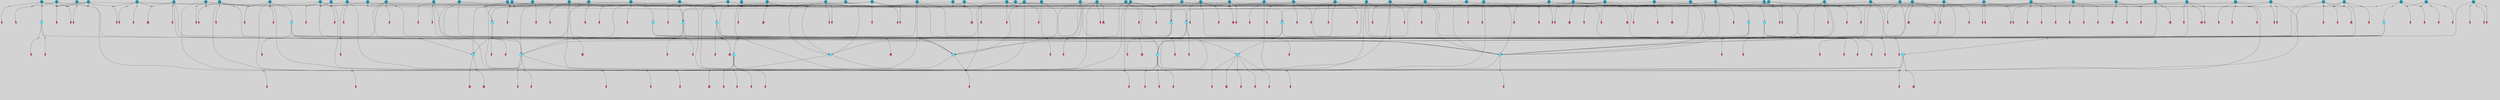 // File exported with GEGELATI v1.3.1
// On the 2024-04-08 17:47:55
// With the File::TPGGraphDotExporter
digraph{
	graph[pad = "0.212, 0.055" bgcolor = lightgray]
	node[shape=circle style = filled label = ""]
		T3 [fillcolor="#66ddff"]
		T7 [fillcolor="#66ddff"]
		T9 [fillcolor="#66ddff"]
		T11 [fillcolor="#66ddff"]
		T24 [fillcolor="#66ddff"]
		T27 [fillcolor="#66ddff"]
		T54 [fillcolor="#66ddff"]
		T90 [fillcolor="#66ddff"]
		T111 [fillcolor="#66ddff"]
		T129 [fillcolor="#66ddff"]
		T150 [fillcolor="#66ddff"]
		T159 [fillcolor="#66ddff"]
		T193 [fillcolor="#66ddff"]
		T194 [fillcolor="#66ddff"]
		T211 [fillcolor="#66ddff"]
		T212 [fillcolor="#66ddff"]
		T215 [fillcolor="#66ddff"]
		T245 [fillcolor="#1199bb"]
		T246 [fillcolor="#66ddff"]
		T255 [fillcolor="#1199bb"]
		T280 [fillcolor="#1199bb"]
		T284 [fillcolor="#1199bb"]
		T291 [fillcolor="#1199bb"]
		T294 [fillcolor="#1199bb"]
		T297 [fillcolor="#1199bb"]
		T314 [fillcolor="#1199bb"]
		T316 [fillcolor="#1199bb"]
		T319 [fillcolor="#1199bb"]
		T320 [fillcolor="#1199bb"]
		T321 [fillcolor="#66ddff"]
		T322 [fillcolor="#1199bb"]
		T325 [fillcolor="#1199bb"]
		T330 [fillcolor="#1199bb"]
		T333 [fillcolor="#1199bb"]
		T354 [fillcolor="#1199bb"]
		T360 [fillcolor="#1199bb"]
		T373 [fillcolor="#1199bb"]
		T376 [fillcolor="#1199bb"]
		T382 [fillcolor="#1199bb"]
		T387 [fillcolor="#1199bb"]
		T390 [fillcolor="#1199bb"]
		T392 [fillcolor="#1199bb"]
		T399 [fillcolor="#66ddff"]
		T400 [fillcolor="#1199bb"]
		T401 [fillcolor="#1199bb"]
		T410 [fillcolor="#1199bb"]
		T411 [fillcolor="#1199bb"]
		T412 [fillcolor="#1199bb"]
		T414 [fillcolor="#1199bb"]
		T415 [fillcolor="#1199bb"]
		T418 [fillcolor="#1199bb"]
		T419 [fillcolor="#1199bb"]
		T420 [fillcolor="#1199bb"]
		T421 [fillcolor="#1199bb"]
		T422 [fillcolor="#1199bb"]
		T424 [fillcolor="#1199bb"]
		T425 [fillcolor="#1199bb"]
		T426 [fillcolor="#1199bb"]
		T391 [fillcolor="#1199bb"]
		T428 [fillcolor="#1199bb"]
		T429 [fillcolor="#1199bb"]
		T430 [fillcolor="#1199bb"]
		T431 [fillcolor="#1199bb"]
		T432 [fillcolor="#1199bb"]
		T433 [fillcolor="#1199bb"]
		T434 [fillcolor="#1199bb"]
		T435 [fillcolor="#1199bb"]
		T436 [fillcolor="#1199bb"]
		T437 [fillcolor="#1199bb"]
		T438 [fillcolor="#1199bb"]
		T439 [fillcolor="#1199bb"]
		T440 [fillcolor="#1199bb"]
		T116 [fillcolor="#1199bb"]
		T442 [fillcolor="#1199bb"]
		T443 [fillcolor="#1199bb"]
		T444 [fillcolor="#1199bb"]
		T447 [fillcolor="#1199bb"]
		T448 [fillcolor="#1199bb"]
		T279 [fillcolor="#1199bb"]
		T451 [fillcolor="#1199bb"]
		T453 [fillcolor="#1199bb"]
		T454 [fillcolor="#1199bb"]
		T455 [fillcolor="#1199bb"]
		T456 [fillcolor="#1199bb"]
		T457 [fillcolor="#66ddff"]
		T458 [fillcolor="#1199bb"]
		T459 [fillcolor="#1199bb"]
		T461 [fillcolor="#1199bb"]
		T462 [fillcolor="#1199bb"]
		T463 [fillcolor="#1199bb"]
		T466 [fillcolor="#1199bb"]
		T467 [fillcolor="#1199bb"]
		T468 [fillcolor="#1199bb"]
		T469 [fillcolor="#1199bb"]
		T470 [fillcolor="#1199bb"]
		T153 [fillcolor="#1199bb"]
		T471 [fillcolor="#1199bb"]
		T472 [fillcolor="#1199bb"]
		P3867 [fillcolor="#cccccc" shape=point] //6|
		I3867 [shape=box style=invis label="6|1&2|6#1|7&#92;n10|7&2|0#1|5&#92;n9|4&0|1#2|2&#92;n8|6&0|0#1|0&#92;n"]
		P3867 -> I3867[style=invis]
		A3174 [fillcolor="#ff3366" shape=box margin=0.03 width=0 height=0 label="3"]
		T3 -> P3867 -> A3174
		P3868 [fillcolor="#cccccc" shape=point] //3|
		I3868 [shape=box style=invis label="7|6&2|4#0|2&#92;n10|3&2|7#1|4&#92;n11|6&0|4#0|1&#92;n7|1&0|0#2|6&#92;n7|6&0|3#2|6&#92;n4|0&2|6#0|1&#92;n4|4&2|5#0|2&#92;n4|6&0|4#2|7&#92;n10|0&2|3#1|5&#92;n2|6&0|5#0|2&#92;n1|0&2|3#0|7&#92;n1|6&2|0#0|5&#92;n6|2&0|1#0|7&#92;n9|2&0|3#2|7&#92;n5|3&0|6#0|6&#92;n1|7&2|5#2|3&#92;n8|1&2|7#0|6&#92;n1|0&2|5#2|1&#92;n7|1&2|2#2|5&#92;n7|4&2|6#0|3&#92;n"]
		P3868 -> I3868[style=invis]
		A3175 [fillcolor="#ff3366" shape=box margin=0.03 width=0 height=0 label="4"]
		T3 -> P3868 -> A3175
		P3869 [fillcolor="#cccccc" shape=point] //-3|
		I3869 [shape=box style=invis label="1|6&2|7#0|7&#92;n10|2&0|7#1|3&#92;n9|6&2|7#2|2&#92;n5|3&0|7#0|7&#92;n1|6&2|3#0|0&#92;n2|3&2|3#2|2&#92;n5|1&2|6#0|6&#92;n"]
		P3869 -> I3869[style=invis]
		A3176 [fillcolor="#ff3366" shape=box margin=0.03 width=0 height=0 label="7"]
		T7 -> P3869 -> A3176
		P3870 [fillcolor="#cccccc" shape=point] //5|
		I3870 [shape=box style=invis label="0|5&2|3#0|1&#92;n0|6&2|1#2|4&#92;n6|2&2|6#0|7&#92;n7|4&0|3#0|1&#92;n5|4&0|7#1|6&#92;n9|1&0|5#2|2&#92;n6|3&2|3#1|7&#92;n11|7&2|4#1|6&#92;n2|5&0|1#0|0&#92;n4|7&0|0#0|2&#92;n6|2&0|6#0|0&#92;n2|1&2|6#2|4&#92;n10|0&2|0#1|0&#92;n6|6&2|4#0|6&#92;n"]
		P3870 -> I3870[style=invis]
		A3177 [fillcolor="#ff3366" shape=box margin=0.03 width=0 height=0 label="8"]
		T7 -> P3870 -> A3177
		P3871 [fillcolor="#cccccc" shape=point] //-6|
		I3871 [shape=box style=invis label="11|1&0|7#2|0&#92;n10|4&0|1#1|0&#92;n4|3&2|4#2|1&#92;n0|5&2|0#0|0&#92;n6|1&0|0#0|3&#92;n8|2&2|0#0|4&#92;n11|4&2|0#1|6&#92;n7|0&2|6#2|3&#92;n5|3&2|6#2|0&#92;n2|0&2|0#0|4&#92;n"]
		P3871 -> I3871[style=invis]
		A3178 [fillcolor="#ff3366" shape=box margin=0.03 width=0 height=0 label="9"]
		T9 -> P3871 -> A3178
		P3872 [fillcolor="#cccccc" shape=point] //2|
		I3872 [shape=box style=invis label="6|3&2|7#1|4&#92;n8|6&0|0#2|5&#92;n2|1&0|2#0|3&#92;n8|7&0|6#0|4&#92;n2|1&2|0#0|1&#92;n0|0&2|2#2|3&#92;n6|6&0|7#2|1&#92;n6|1&0|7#2|6&#92;n5|4&2|7#0|4&#92;n0|3&0|4#2|0&#92;n11|0&2|0#2|5&#92;n4|5&2|5#2|4&#92;n5|7&0|6#0|4&#92;n9|7&2|5#0|3&#92;n5|4&2|1#0|3&#92;n5|3&0|1#1|7&#92;n0|4&0|3#2|5&#92;n"]
		P3872 -> I3872[style=invis]
		A3179 [fillcolor="#ff3366" shape=box margin=0.03 width=0 height=0 label="10"]
		T9 -> P3872 -> A3179
		P3873 [fillcolor="#cccccc" shape=point] //6|
		I3873 [shape=box style=invis label="3|0&2|7#2|2&#92;n3|2&0|4#2|5&#92;n5|1&0|2#1|0&#92;n8|7&0|1#2|0&#92;n8|5&0|3#0|6&#92;n0|2&0|2#2|3&#92;n1|5&2|5#0|5&#92;n5|6&0|6#0|7&#92;n6|7&0|0#2|6&#92;n1|2&2|3#0|0&#92;n7|7&2|3#0|4&#92;n0|7&2|7#0|6&#92;n1|0&2|2#2|7&#92;n4|4&0|1#0|0&#92;n"]
		P3873 -> I3873[style=invis]
		A3180 [fillcolor="#ff3366" shape=box margin=0.03 width=0 height=0 label="11"]
		T11 -> P3873 -> A3180
		P3874 [fillcolor="#cccccc" shape=point] //-4|
		I3874 [shape=box style=invis label="4|1&0|4#2|6&#92;n1|2&2|2#2|0&#92;n1|2&2|0#0|6&#92;n8|4&2|3#2|5&#92;n5|5&2|1#1|0&#92;n"]
		P3874 -> I3874[style=invis]
		A3181 [fillcolor="#ff3366" shape=box margin=0.03 width=0 height=0 label="12"]
		T11 -> P3874 -> A3181
		P3875 [fillcolor="#cccccc" shape=point] //1|
		I3875 [shape=box style=invis label="5|1&0|6#2|7&#92;n2|4&0|4#2|2&#92;n0|6&0|5#0|4&#92;n10|6&2|5#1|6&#92;n9|3&0|1#1|7&#92;n10|3&2|2#1|0&#92;n5|0&0|0#2|1&#92;n11|3&2|3#1|5&#92;n10|3&0|1#1|0&#92;n2|4&0|1#0|1&#92;n0|2&0|3#2|4&#92;n9|2&2|1#2|5&#92;n11|7&2|6#2|6&#92;n"]
		P3875 -> I3875[style=invis]
		T24 -> P3875 -> T7
		P3876 [fillcolor="#cccccc" shape=point] //5|
		I3876 [shape=box style=invis label="3|0&2|0#0|1&#92;n3|0&0|7#0|1&#92;n5|3&0|2#2|6&#92;n4|4&2|4#2|6&#92;n11|2&0|7#1|6&#92;n2|7&2|2#2|5&#92;n9|3&2|6#2|7&#92;n7|7&0|0#0|4&#92;n6|1&2|4#2|3&#92;n5|4&2|0#1|6&#92;n1|3&0|7#0|4&#92;n"]
		P3876 -> I3876[style=invis]
		A3182 [fillcolor="#ff3366" shape=box margin=0.03 width=0 height=0 label="7"]
		T24 -> P3876 -> A3182
		P3877 [fillcolor="#cccccc" shape=point] //-2|
		I3877 [shape=box style=invis label="4|1&0|4#0|3&#92;n4|2&0|5#2|0&#92;n5|5&2|6#0|5&#92;n1|4&0|1#0|2&#92;n6|3&2|7#1|5&#92;n0|4&2|0#0|3&#92;n8|5&2|5#1|2&#92;n10|7&2|7#1|1&#92;n3|4&0|0#2|1&#92;n3|6&2|5#2|5&#92;n8|3&0|1#0|7&#92;n10|0&2|7#1|3&#92;n4|1&2|4#0|1&#92;n9|3&2|0#0|4&#92;n3|6&2|0#0|4&#92;n1|2&0|6#2|1&#92;n4|0&2|1#2|2&#92;n"]
		P3877 -> I3877[style=invis]
		A3183 [fillcolor="#ff3366" shape=box margin=0.03 width=0 height=0 label="14"]
		T24 -> P3877 -> A3183
		P3878 [fillcolor="#cccccc" shape=point] //2|
		I3878 [shape=box style=invis label="9|1&2|3#0|1&#92;n5|2&2|0#2|4&#92;n3|6&2|5#2|7&#92;n7|0&2|5#0|4&#92;n1|2&0|3#0|5&#92;n7|3&2|7#0|0&#92;n"]
		P3878 -> I3878[style=invis]
		A3184 [fillcolor="#ff3366" shape=box margin=0.03 width=0 height=0 label="2"]
		T27 -> P3878 -> A3184
		P3879 [fillcolor="#cccccc" shape=point] //-6|
		I3879 [shape=box style=invis label="7|5&0|4#0|4&#92;n11|0&2|5#2|1&#92;n"]
		P3879 -> I3879[style=invis]
		A3185 [fillcolor="#ff3366" shape=box margin=0.03 width=0 height=0 label="3"]
		T27 -> P3879 -> A3185
		T27 -> P3868
		P3880 [fillcolor="#cccccc" shape=point] //0|
		I3880 [shape=box style=invis label="2|5&0|1#0|6&#92;n6|1&2|2#2|7&#92;n8|0&0|3#1|4&#92;n4|3&2|5#2|4&#92;n8|1&2|4#0|0&#92;n6|6&0|1#2|6&#92;n11|7&2|4#2|5&#92;n6|2&2|4#0|2&#92;n8|5&2|4#2|4&#92;n2|1&2|1#2|2&#92;n2|7&2|5#2|6&#92;n9|7&0|5#0|4&#92;n1|2&0|5#2|6&#92;n4|2&2|3#2|7&#92;n3|3&2|1#0|2&#92;n"]
		P3880 -> I3880[style=invis]
		A3186 [fillcolor="#ff3366" shape=box margin=0.03 width=0 height=0 label="5"]
		T27 -> P3880 -> A3186
		P3881 [fillcolor="#cccccc" shape=point] //0|
		I3881 [shape=box style=invis label="4|0&0|3#2|7&#92;n10|2&0|3#1|7&#92;n3|5&0|2#0|3&#92;n4|5&0|0#2|1&#92;n10|7&2|0#1|2&#92;n5|3&2|3#1|6&#92;n9|5&2|0#0|4&#92;n5|4&2|7#0|2&#92;n10|3&2|7#1|4&#92;n7|2&0|1#2|6&#92;n8|6&0|5#0|5&#92;n8|7&2|3#0|5&#92;n2|6&2|4#0|0&#92;n"]
		P3881 -> I3881[style=invis]
		A3187 [fillcolor="#ff3366" shape=box margin=0.03 width=0 height=0 label="5"]
		T27 -> P3881 -> A3187
		P3882 [fillcolor="#cccccc" shape=point] //8|
		I3882 [shape=box style=invis label="9|0&0|1#2|0&#92;n10|1&2|5#1|4&#92;n8|2&2|6#0|4&#92;n2|4&2|5#2|3&#92;n4|2&2|2#0|2&#92;n7|5&0|2#0|0&#92;n8|2&2|1#1|3&#92;n8|7&0|7#2|1&#92;n1|1&0|0#0|7&#92;n5|6&2|5#1|0&#92;n6|6&2|5#0|0&#92;n11|4&0|3#2|6&#92;n4|2&2|4#0|7&#92;n5|6&0|1#2|0&#92;n11|3&0|2#0|7&#92;n"]
		P3882 -> I3882[style=invis]
		A3188 [fillcolor="#ff3366" shape=box margin=0.03 width=0 height=0 label="6"]
		T54 -> P3882 -> A3188
		T54 -> P3876
		P3883 [fillcolor="#cccccc" shape=point] //-10|
		I3883 [shape=box style=invis label="3|6&0|0#0|4&#92;n4|1&2|4#0|1&#92;n5|1&0|1#0|4&#92;n5|5&2|6#0|5&#92;n6|5&0|6#0|3&#92;n11|1&2|0#0|1&#92;n0|7&2|0#0|3&#92;n1|2&0|6#0|1&#92;n8|0&0|4#2|0&#92;n0|4&0|7#2|7&#92;n7|0&2|7#1|3&#92;n3|1&0|5#2|5&#92;n5|1&0|4#0|3&#92;n2|2&0|2#0|0&#92;n8|3&0|1#0|7&#92;n3|0&0|3#0|5&#92;n7|2&0|5#2|0&#92;n6|3&2|7#1|5&#92;n4|7&2|7#2|1&#92;n"]
		P3883 -> I3883[style=invis]
		A3189 [fillcolor="#ff3366" shape=box margin=0.03 width=0 height=0 label="14"]
		T54 -> P3883 -> A3189
		T54 -> P3870
		P3884 [fillcolor="#cccccc" shape=point] //-2|
		I3884 [shape=box style=invis label="8|4&2|1#2|5&#92;n4|1&0|7#2|1&#92;n5|7&2|3#2|2&#92;n10|4&2|5#1|7&#92;n10|0&2|6#1|3&#92;n4|5&2|7#0|6&#92;n9|5&2|4#0|4&#92;n2|4&0|5#0|7&#92;n11|1&2|4#2|6&#92;n5|6&0|7#1|2&#92;n2|7&2|7#2|6&#92;n5|2&0|5#1|5&#92;n3|0&0|6#0|2&#92;n4|0&0|4#2|4&#92;n4|4&2|6#0|7&#92;n10|6&2|0#1|4&#92;n9|7&0|3#1|4&#92;n1|4&2|6#0|3&#92;n11|5&2|6#0|3&#92;n0|3&0|5#0|1&#92;n"]
		P3884 -> I3884[style=invis]
		A3190 [fillcolor="#ff3366" shape=box margin=0.03 width=0 height=0 label="13"]
		T90 -> P3884 -> A3190
		P3885 [fillcolor="#cccccc" shape=point] //4|
		I3885 [shape=box style=invis label="7|1&2|6#1|3&#92;n10|1&0|3#1|6&#92;n8|5&2|3#2|1&#92;n11|5&0|0#2|6&#92;n4|1&0|6#0|0&#92;n11|1&0|2#0|3&#92;n2|0&2|1#0|7&#92;n"]
		P3885 -> I3885[style=invis]
		A3191 [fillcolor="#ff3366" shape=box margin=0.03 width=0 height=0 label="2"]
		T90 -> P3885 -> A3191
		P3886 [fillcolor="#cccccc" shape=point] //7|
		I3886 [shape=box style=invis label="10|3&0|1#1|4&#92;n4|6&0|0#0|2&#92;n4|5&0|6#0|0&#92;n4|3&0|6#2|1&#92;n7|0&0|3#1|2&#92;n4|7&0|6#0|5&#92;n7|6&0|7#0|6&#92;n6|6&0|0#0|3&#92;n11|1&0|4#2|5&#92;n10|2&0|3#1|2&#92;n"]
		P3886 -> I3886[style=invis]
		A3192 [fillcolor="#ff3366" shape=box margin=0.03 width=0 height=0 label="4"]
		T90 -> P3886 -> A3192
		P3887 [fillcolor="#cccccc" shape=point] //-3|
		I3887 [shape=box style=invis label="8|1&2|3#0|5&#92;n0|6&0|5#0|5&#92;n3|7&2|1#0|6&#92;n3|5&0|1#0|0&#92;n9|5&2|0#0|4&#92;n3|5&0|2#0|3&#92;n10|6&2|4#1|0&#92;n9|4&2|7#2|6&#92;n1|7&2|5#2|2&#92;n"]
		P3887 -> I3887[style=invis]
		A3193 [fillcolor="#ff3366" shape=box margin=0.03 width=0 height=0 label="5"]
		T90 -> P3887 -> A3193
		P3888 [fillcolor="#cccccc" shape=point] //-7|
		I3888 [shape=box style=invis label="3|0&2|0#0|1&#92;n1|1&0|2#0|4&#92;n11|2&0|7#1|6&#92;n9|7&0|0#0|4&#92;n3|0&0|7#0|1&#92;n9|3&2|6#2|7&#92;n5|3&0|2#2|6&#92;n6|1&2|4#2|3&#92;n5|4&2|0#1|6&#92;n1|3&0|7#0|7&#92;n"]
		P3888 -> I3888[style=invis]
		A3194 [fillcolor="#ff3366" shape=box margin=0.03 width=0 height=0 label="7"]
		T90 -> P3888 -> A3194
		P3889 [fillcolor="#cccccc" shape=point] //-5|
		I3889 [shape=box style=invis label="0|0&2|3#0|2&#92;n10|5&0|6#1|3&#92;n7|3&0|6#2|3&#92;n3|4&0|6#0|6&#92;n10|5&0|2#1|1&#92;n5|0&0|1#0|3&#92;n6|6&2|5#1|5&#92;n7|4&0|2#1|7&#92;n5|7&0|1#2|5&#92;n1|5&0|0#0|3&#92;n7|5&2|1#2|6&#92;n9|0&0|2#0|0&#92;n4|0&2|4#0|0&#92;n4|6&0|0#2|3&#92;n3|1&0|6#2|5&#92;n7|7&2|1#2|3&#92;n9|4&2|2#0|6&#92;n"]
		P3889 -> I3889[style=invis]
		T111 -> P3889 -> T9
		P3890 [fillcolor="#cccccc" shape=point] //7|
		I3890 [shape=box style=invis label="7|4&2|1#2|0&#92;n4|1&2|4#2|3&#92;n5|0&2|0#2|2&#92;n6|1&2|4#2|6&#92;n"]
		P3890 -> I3890[style=invis]
		A3195 [fillcolor="#ff3366" shape=box margin=0.03 width=0 height=0 label="9"]
		T111 -> P3890 -> A3195
		P3891 [fillcolor="#cccccc" shape=point] //2|
		I3891 [shape=box style=invis label="3|0&2|0#0|1&#92;n11|2&0|7#1|6&#92;n8|7&2|4#0|5&#92;n5|3&0|2#2|6&#92;n4|4&2|4#2|6&#92;n3|0&0|7#0|1&#92;n2|7&2|2#2|5&#92;n9|3&2|6#2|7&#92;n7|7&0|0#0|4&#92;n6|1&2|4#1|3&#92;n5|4&2|0#1|6&#92;n1|3&0|7#0|4&#92;n"]
		P3891 -> I3891[style=invis]
		A3196 [fillcolor="#ff3366" shape=box margin=0.03 width=0 height=0 label="7"]
		T111 -> P3891 -> A3196
		T111 -> P3871
		T129 -> P3882
		T129 -> P3876
		P3892 [fillcolor="#cccccc" shape=point] //10|
		I3892 [shape=box style=invis label="4|5&2|7#2|1&#92;n1|7&2|3#0|6&#92;n3|5&2|2#0|3&#92;n10|3&0|7#1|4&#92;n7|1&0|4#2|6&#92;n10|2&0|3#1|7&#92;n9|5&2|0#0|4&#92;n4|0&0|3#2|7&#92;n11|4&2|6#1|2&#92;n5|4&2|7#0|2&#92;n2|6&2|4#0|0&#92;n6|5&0|7#2|1&#92;n5|3&2|3#1|6&#92;n10|7&2|0#1|2&#92;n"]
		P3892 -> I3892[style=invis]
		A3197 [fillcolor="#ff3366" shape=box margin=0.03 width=0 height=0 label="5"]
		T129 -> P3892 -> A3197
		P3893 [fillcolor="#cccccc" shape=point] //5|
		I3893 [shape=box style=invis label="9|4&2|3#1|3&#92;n0|4&2|4#0|5&#92;n6|1&2|6#2|5&#92;n4|0&0|5#2|0&#92;n"]
		P3893 -> I3893[style=invis]
		A3198 [fillcolor="#ff3366" shape=box margin=0.03 width=0 height=0 label="7"]
		T129 -> P3893 -> A3198
		P3894 [fillcolor="#cccccc" shape=point] //6|
		I3894 [shape=box style=invis label="9|4&2|7#0|6&#92;n8|4&0|1#1|0&#92;n1|3&0|0#2|1&#92;n2|4&0|6#2|2&#92;n5|1&2|5#0|7&#92;n3|0&0|3#2|6&#92;n2|2&2|6#0|2&#92;n8|4&0|4#2|2&#92;n5|1&2|4#0|3&#92;n9|4&0|6#0|6&#92;n5|0&2|2#1|5&#92;n11|7&0|0#1|1&#92;n0|4&0|3#0|3&#92;n7|7&2|4#2|5&#92;n1|5&0|1#2|1&#92;n"]
		P3894 -> I3894[style=invis]
		A3199 [fillcolor="#ff3366" shape=box margin=0.03 width=0 height=0 label="1"]
		T129 -> P3894 -> A3199
		P3895 [fillcolor="#cccccc" shape=point] //-3|
		I3895 [shape=box style=invis label="2|6&0|0#0|7&#92;n9|6&2|0#0|6&#92;n3|0&0|5#0|1&#92;n5|5&0|4#0|3&#92;n6|1&2|4#2|3&#92;n2|7&2|2#2|5&#92;n5|3&0|2#2|6&#92;n7|7&0|0#0|4&#92;n5|4&2|0#1|6&#92;n9|3&2|6#2|7&#92;n1|3&0|7#0|4&#92;n"]
		P3895 -> I3895[style=invis]
		A3200 [fillcolor="#ff3366" shape=box margin=0.03 width=0 height=0 label="7"]
		T150 -> P3895 -> A3200
		P3896 [fillcolor="#cccccc" shape=point] //4|
		I3896 [shape=box style=invis label="6|0&0|7#1|0&#92;n8|6&2|6#2|7&#92;n"]
		P3896 -> I3896[style=invis]
		A3201 [fillcolor="#ff3366" shape=box margin=0.03 width=0 height=0 label="3"]
		T150 -> P3896 -> A3201
		P3897 [fillcolor="#cccccc" shape=point] //0|
		I3897 [shape=box style=invis label="2|5&0|1#0|6&#92;n6|1&2|2#2|7&#92;n8|0&0|3#1|4&#92;n11|7&2|4#2|5&#92;n8|1&2|4#0|0&#92;n6|6&0|1#2|6&#92;n7|0&2|4#1|0&#92;n4|1&2|5#2|4&#92;n6|2&2|4#0|2&#92;n8|5&2|4#2|4&#92;n2|1&2|1#2|2&#92;n2|7&2|5#2|6&#92;n9|7&0|5#0|4&#92;n1|2&0|5#2|6&#92;n4|2&2|3#2|7&#92;n3|3&2|1#0|2&#92;n"]
		P3897 -> I3897[style=invis]
		A3202 [fillcolor="#ff3366" shape=box margin=0.03 width=0 height=0 label="5"]
		T150 -> P3897 -> A3202
		P3898 [fillcolor="#cccccc" shape=point] //-8|
		I3898 [shape=box style=invis label="7|5&0|4#2|4&#92;n"]
		P3898 -> I3898[style=invis]
		A3203 [fillcolor="#ff3366" shape=box margin=0.03 width=0 height=0 label="3"]
		T150 -> P3898 -> A3203
		P3899 [fillcolor="#cccccc" shape=point] //7|
		I3899 [shape=box style=invis label="1|6&2|7#0|7&#92;n9|6&2|7#2|2&#92;n10|2&0|7#1|0&#92;n1|6&2|3#0|0&#92;n5|0&2|2#1|1&#92;n2|3&2|3#2|2&#92;n5|1&2|6#0|6&#92;n"]
		P3899 -> I3899[style=invis]
		T150 -> P3899 -> T90
		P3900 [fillcolor="#cccccc" shape=point] //7|
		I3900 [shape=box style=invis label="7|0&2|1#2|0&#92;n9|7&2|1#1|7&#92;n8|2&0|1#1|0&#92;n6|6&0|2#1|1&#92;n2|2&0|5#0|0&#92;n5|7&0|0#2|1&#92;n5|1&2|5#1|5&#92;n4|7&2|4#2|3&#92;n10|5&2|2#1|5&#92;n1|3&2|2#2|0&#92;n10|2&2|6#1|5&#92;n"]
		P3900 -> I3900[style=invis]
		A3204 [fillcolor="#ff3366" shape=box margin=0.03 width=0 height=0 label="1"]
		T159 -> P3900 -> A3204
		P3901 [fillcolor="#cccccc" shape=point] //7|
		I3901 [shape=box style=invis label="7|4&2|7#0|4&#92;n4|6&0|1#2|5&#92;n2|1&2|3#0|0&#92;n4|3&2|0#0|1&#92;n0|0&2|7#2|7&#92;n7|7&0|5#2|3&#92;n5|0&2|1#2|2&#92;n10|0&0|4#1|2&#92;n4|4&0|7#0|0&#92;n6|7&0|2#0|1&#92;n1|4&2|5#0|4&#92;n"]
		P3901 -> I3901[style=invis]
		A3205 [fillcolor="#ff3366" shape=box margin=0.03 width=0 height=0 label="0"]
		T159 -> P3901 -> A3205
		P3902 [fillcolor="#cccccc" shape=point] //5|
		I3902 [shape=box style=invis label="0|5&2|3#0|1&#92;n0|6&2|1#2|4&#92;n6|2&2|6#0|7&#92;n9|0&2|7#1|1&#92;n7|4&0|3#0|1&#92;n11|7&2|4#1|6&#92;n9|1&0|5#2|2&#92;n5|4&0|7#1|6&#92;n2|5&0|1#0|0&#92;n4|7&0|0#0|2&#92;n6|2&0|6#0|0&#92;n2|1&2|6#2|4&#92;n10|0&0|0#1|0&#92;n6|6&2|4#0|6&#92;n"]
		P3902 -> I3902[style=invis]
		T159 -> P3902 -> T129
		P3903 [fillcolor="#cccccc" shape=point] //-2|
		I3903 [shape=box style=invis label="1|0&0|3#0|3&#92;n2|7&0|4#0|4&#92;n11|6&2|1#1|4&#92;n6|1&2|5#0|0&#92;n2|0&2|0#0|6&#92;n1|3&2|1#0|4&#92;n"]
		P3903 -> I3903[style=invis]
		A3206 [fillcolor="#ff3366" shape=box margin=0.03 width=0 height=0 label="2"]
		T193 -> P3903 -> A3206
		P3904 [fillcolor="#cccccc" shape=point] //3|
		I3904 [shape=box style=invis label="5|4&2|7#0|4&#92;n0|4&0|3#2|5&#92;n8|6&0|0#2|5&#92;n2|1&0|2#0|3&#92;n9|7&0|6#0|4&#92;n0|0&2|2#2|3&#92;n6|6&0|7#2|1&#92;n6|1&0|7#2|6&#92;n0|3&0|4#2|0&#92;n11|0&2|0#2|5&#92;n4|5&2|5#2|4&#92;n5|3&0|1#1|7&#92;n9|7&2|2#0|3&#92;n5|4&2|1#0|3&#92;n5|0&0|6#0|4&#92;n0|0&0|1#2|0&#92;n"]
		P3904 -> I3904[style=invis]
		A3207 [fillcolor="#ff3366" shape=box margin=0.03 width=0 height=0 label="10"]
		T193 -> P3904 -> A3207
		P3905 [fillcolor="#cccccc" shape=point] //-1|
		I3905 [shape=box style=invis label="1|7&2|1#0|6&#92;n8|1&2|3#0|5&#92;n10|6&2|7#1|0&#92;n1|7&2|5#0|2&#92;n0|3&0|3#2|2&#92;n3|5&0|1#0|0&#92;n3|5&0|2#0|3&#92;n1|5&2|0#0|4&#92;n5|7&2|2#2|5&#92;n4|0&2|3#0|3&#92;n"]
		P3905 -> I3905[style=invis]
		T193 -> P3905 -> T3
		P3906 [fillcolor="#cccccc" shape=point] //10|
		I3906 [shape=box style=invis label="6|1&2|4#2|3&#92;n3|0&0|7#0|1&#92;n5|3&0|2#2|6&#92;n4|4&0|4#2|6&#92;n5|4&2|0#1|6&#92;n10|5&0|6#1|5&#92;n2|5&2|1#2|2&#92;n1|3&0|7#0|4&#92;n3|0&2|0#0|1&#92;n11|2&0|5#1|6&#92;n9|3&2|6#2|7&#92;n7|7&0|0#0|4&#92;n"]
		P3906 -> I3906[style=invis]
		A3208 [fillcolor="#ff3366" shape=box margin=0.03 width=0 height=0 label="7"]
		T193 -> P3906 -> A3208
		P3907 [fillcolor="#cccccc" shape=point] //5|
		I3907 [shape=box style=invis label="3|0&2|0#2|1&#92;n3|0&0|7#0|1&#92;n5|3&0|2#2|6&#92;n4|4&2|4#2|6&#92;n5|4&2|0#1|6&#92;n2|7&2|2#2|5&#92;n1|3&0|7#0|4&#92;n11|6&2|2#0|7&#92;n7|7&0|0#0|4&#92;n6|1&2|4#2|3&#92;n11|0&0|7#1|6&#92;n9|3&2|6#2|7&#92;n"]
		P3907 -> I3907[style=invis]
		A3209 [fillcolor="#ff3366" shape=box margin=0.03 width=0 height=0 label="7"]
		T194 -> P3907 -> A3209
		P3908 [fillcolor="#cccccc" shape=point] //4|
		I3908 [shape=box style=invis label="7|1&0|6#0|1&#92;n6|7&2|7#1|7&#92;n10|1&2|1#1|1&#92;n9|6&2|2#1|4&#92;n4|7&0|4#2|2&#92;n9|6&0|5#1|1&#92;n10|0&2|6#1|6&#92;n5|1&0|1#2|3&#92;n10|1&0|5#1|0&#92;n3|4&2|3#0|0&#92;n8|2&0|5#2|4&#92;n1|6&2|0#0|0&#92;n2|3&0|1#2|6&#92;n5|2&2|2#1|6&#92;n2|2&0|1#2|1&#92;n3|1&2|7#0|3&#92;n6|7&2|3#0|4&#92;n"]
		P3908 -> I3908[style=invis]
		A3210 [fillcolor="#ff3366" shape=box margin=0.03 width=0 height=0 label="10"]
		T194 -> P3908 -> A3210
		P3909 [fillcolor="#cccccc" shape=point] //-4|
		I3909 [shape=box style=invis label="0|4&0|0#2|7&#92;n8|5&2|4#2|4&#92;n4|3&2|5#2|4&#92;n11|7&2|2#2|5&#92;n6|5&2|2#2|7&#92;n3|2&0|7#0|7&#92;n3|3&2|1#0|3&#92;n2|6&0|3#2|5&#92;n0|1&2|6#2|2&#92;n8|2&0|0#1|6&#92;n0|7&0|5#0|4&#92;n9|5&0|3#2|7&#92;n2|7&2|5#2|6&#92;n9|0&2|0#0|1&#92;n1|2&2|4#0|2&#92;n"]
		P3909 -> I3909[style=invis]
		T194 -> P3909 -> T27
		T194 -> P3901
		P3910 [fillcolor="#cccccc" shape=point] //5|
		I3910 [shape=box style=invis label="3|0&2|0#0|1&#92;n3|0&0|7#0|1&#92;n5|3&0|2#2|6&#92;n4|4&2|4#2|6&#92;n11|2&0|7#1|6&#92;n2|7&2|2#2|5&#92;n9|3&2|6#2|7&#92;n7|7&0|0#0|4&#92;n6|1&2|4#2|3&#92;n5|4&2|0#1|6&#92;n1|3&0|7#0|4&#92;n"]
		P3910 -> I3910[style=invis]
		A3211 [fillcolor="#ff3366" shape=box margin=0.03 width=0 height=0 label="7"]
		T211 -> P3910 -> A3211
		P3911 [fillcolor="#cccccc" shape=point] //10|
		I3911 [shape=box style=invis label="4|5&2|7#2|1&#92;n1|7&2|3#0|6&#92;n3|5&2|2#0|3&#92;n10|3&0|7#1|4&#92;n7|1&0|4#2|6&#92;n10|2&0|3#1|7&#92;n9|5&2|0#0|4&#92;n4|0&0|3#2|7&#92;n11|4&2|6#1|2&#92;n5|4&2|7#0|2&#92;n2|6&2|4#0|0&#92;n6|5&0|7#2|1&#92;n5|3&2|3#1|6&#92;n10|7&2|0#1|2&#92;n"]
		P3911 -> I3911[style=invis]
		A3212 [fillcolor="#ff3366" shape=box margin=0.03 width=0 height=0 label="5"]
		T211 -> P3911 -> A3212
		P3912 [fillcolor="#cccccc" shape=point] //8|
		I3912 [shape=box style=invis label="9|0&0|1#2|0&#92;n10|1&2|5#1|4&#92;n8|2&2|6#0|4&#92;n2|4&2|5#2|3&#92;n4|2&2|2#0|2&#92;n7|5&0|2#0|0&#92;n8|2&2|1#1|3&#92;n8|7&0|7#2|1&#92;n1|1&0|0#0|7&#92;n5|6&2|5#1|0&#92;n6|6&2|5#0|0&#92;n11|4&0|3#2|6&#92;n4|2&2|4#0|7&#92;n5|6&0|1#2|0&#92;n11|3&0|2#0|7&#92;n"]
		P3912 -> I3912[style=invis]
		A3213 [fillcolor="#ff3366" shape=box margin=0.03 width=0 height=0 label="6"]
		T211 -> P3912 -> A3213
		P3913 [fillcolor="#cccccc" shape=point] //5|
		I3913 [shape=box style=invis label="0|5&2|3#0|1&#92;n0|6&2|1#2|4&#92;n6|2&2|6#0|7&#92;n9|0&2|7#1|1&#92;n7|4&0|3#0|1&#92;n11|7&2|4#1|6&#92;n9|1&0|5#2|2&#92;n5|4&0|7#1|6&#92;n2|5&0|1#0|0&#92;n4|7&0|0#0|2&#92;n6|2&0|6#0|0&#92;n2|1&2|6#2|4&#92;n10|0&0|0#1|0&#92;n6|6&2|4#0|6&#92;n"]
		P3913 -> I3913[style=invis]
		T212 -> P3913 -> T211
		P3914 [fillcolor="#cccccc" shape=point] //6|
		I3914 [shape=box style=invis label="9|4&2|7#0|6&#92;n8|4&0|1#1|0&#92;n1|3&0|0#2|1&#92;n2|4&0|6#2|2&#92;n5|1&2|5#0|7&#92;n3|0&0|3#2|6&#92;n2|2&2|6#0|2&#92;n8|4&0|4#2|2&#92;n5|1&2|4#0|3&#92;n9|4&0|6#0|6&#92;n5|0&2|2#1|5&#92;n11|7&0|0#1|1&#92;n0|4&0|3#0|3&#92;n7|7&2|4#2|5&#92;n1|5&0|1#2|1&#92;n"]
		P3914 -> I3914[style=invis]
		A3214 [fillcolor="#ff3366" shape=box margin=0.03 width=0 height=0 label="1"]
		T211 -> P3914 -> A3214
		P3915 [fillcolor="#cccccc" shape=point] //7|
		I3915 [shape=box style=invis label="7|4&2|7#0|4&#92;n4|6&0|1#2|5&#92;n2|1&2|3#0|0&#92;n4|3&2|0#0|1&#92;n0|0&2|7#2|7&#92;n7|7&0|5#2|3&#92;n5|0&2|1#2|2&#92;n10|0&0|4#1|2&#92;n4|4&0|7#0|0&#92;n6|7&0|2#0|1&#92;n1|4&2|5#0|4&#92;n"]
		P3915 -> I3915[style=invis]
		A3215 [fillcolor="#ff3366" shape=box margin=0.03 width=0 height=0 label="0"]
		T212 -> P3915 -> A3215
		P3916 [fillcolor="#cccccc" shape=point] //5|
		I3916 [shape=box style=invis label="9|4&2|3#1|3&#92;n0|4&2|4#0|5&#92;n6|1&2|6#2|5&#92;n4|0&0|5#2|0&#92;n"]
		P3916 -> I3916[style=invis]
		A3216 [fillcolor="#ff3366" shape=box margin=0.03 width=0 height=0 label="7"]
		T211 -> P3916 -> A3216
		P3917 [fillcolor="#cccccc" shape=point] //7|
		I3917 [shape=box style=invis label="7|0&2|1#2|0&#92;n9|7&2|1#1|7&#92;n8|2&0|1#1|0&#92;n6|6&0|2#1|1&#92;n2|2&0|5#0|0&#92;n5|7&0|0#2|1&#92;n5|1&2|5#1|5&#92;n4|7&2|4#2|3&#92;n10|5&2|2#1|5&#92;n1|3&2|2#2|0&#92;n10|2&2|6#1|5&#92;n"]
		P3917 -> I3917[style=invis]
		A3217 [fillcolor="#ff3366" shape=box margin=0.03 width=0 height=0 label="1"]
		T212 -> P3917 -> A3217
		P3918 [fillcolor="#cccccc" shape=point] //-1|
		I3918 [shape=box style=invis label="11|7&2|0#1|7&#92;n1|5&2|4#2|4&#92;n4|3&0|1#0|5&#92;n1|6&0|0#0|4&#92;n8|6&2|4#0|0&#92;n4|0&0|0#0|5&#92;n10|4&2|0#1|0&#92;n9|6&2|5#1|3&#92;n0|7&2|1#0|5&#92;n0|6&2|3#2|0&#92;n4|4&0|5#0|1&#92;n"]
		P3918 -> I3918[style=invis]
		A3218 [fillcolor="#ff3366" shape=box margin=0.03 width=0 height=0 label="12"]
		T215 -> P3918 -> A3218
		P3919 [fillcolor="#cccccc" shape=point] //1|
		I3919 [shape=box style=invis label="9|3&0|0#1|1&#92;n4|6&0|5#0|7&#92;n3|6&0|0#2|0&#92;n6|2&2|5#1|4&#92;n8|7&0|7#0|0&#92;n5|0&2|6#0|6&#92;n"]
		P3919 -> I3919[style=invis]
		A3219 [fillcolor="#ff3366" shape=box margin=0.03 width=0 height=0 label="5"]
		T215 -> P3919 -> A3219
		P3920 [fillcolor="#cccccc" shape=point] //5|
		I3920 [shape=box style=invis label="4|4&0|6#2|1&#92;n7|6&0|1#1|4&#92;n6|2&0|7#1|3&#92;n9|1&2|6#0|7&#92;n1|6&2|3#0|0&#92;n2|3&2|3#2|2&#92;n1|0&2|7#2|7&#92;n10|3&0|7#1|7&#92;n"]
		P3920 -> I3920[style=invis]
		A3220 [fillcolor="#ff3366" shape=box margin=0.03 width=0 height=0 label="7"]
		T215 -> P3920 -> A3220
		T245 -> P3868
		P3921 [fillcolor="#cccccc" shape=point] //10|
		I3921 [shape=box style=invis label="10|2&0|7#1|3&#92;n1|0&2|1#0|1&#92;n5|1&2|7#0|7&#92;n2|3&2|3#2|2&#92;n0|0&2|7#2|2&#92;n"]
		P3921 -> I3921[style=invis]
		A3221 [fillcolor="#ff3366" shape=box margin=0.03 width=0 height=0 label="7"]
		T245 -> P3921 -> A3221
		P3922 [fillcolor="#cccccc" shape=point] //-10|
		I3922 [shape=box style=invis label="9|0&0|1#2|0&#92;n10|1&2|5#1|4&#92;n5|6&2|5#1|0&#92;n5|7&2|3#0|6&#92;n4|2&2|2#0|2&#92;n8|7&0|7#2|1&#92;n8|6&2|1#1|3&#92;n0|6&2|3#0|4&#92;n5|6&0|1#2|0&#92;n2|7&0|0#0|4&#92;n1|1&0|0#2|7&#92;n2|4&2|2#2|3&#92;n6|6&2|5#0|0&#92;n8|2&2|6#0|4&#92;n11|4&0|5#2|6&#92;n7|5&0|2#0|0&#92;n10|0&2|1#1|3&#92;n11|3&0|2#0|7&#92;n"]
		P3922 -> I3922[style=invis]
		A3222 [fillcolor="#ff3366" shape=box margin=0.03 width=0 height=0 label="6"]
		T245 -> P3922 -> A3222
		P3923 [fillcolor="#cccccc" shape=point] //4|
		I3923 [shape=box style=invis label="6|7&0|3#1|5&#92;n10|1&2|6#1|1&#92;n5|3&2|6#2|0&#92;n10|2&2|2#1|4&#92;n7|0&2|6#2|4&#92;n2|2&2|2#0|3&#92;n11|1&0|4#2|0&#92;n11|0&2|0#0|0&#92;n3|2&0|3#2|2&#92;n11|4&2|0#1|6&#92;n2|0&2|0#0|4&#92;n"]
		P3923 -> I3923[style=invis]
		A3223 [fillcolor="#ff3366" shape=box margin=0.03 width=0 height=0 label="9"]
		T245 -> P3923 -> A3223
		T246 -> P3901
		T246 -> P3902
		P3924 [fillcolor="#cccccc" shape=point] //5|
		I3924 [shape=box style=invis label="9|4&2|3#1|3&#92;n0|4&2|4#0|5&#92;n6|1&2|6#2|5&#92;n8|5&2|2#1|7&#92;n0|0&0|5#2|0&#92;n"]
		P3924 -> I3924[style=invis]
		A3224 [fillcolor="#ff3366" shape=box margin=0.03 width=0 height=0 label="7"]
		T246 -> P3924 -> A3224
		T255 -> P3905
		P3925 [fillcolor="#cccccc" shape=point] //-9|
		I3925 [shape=box style=invis label="7|1&0|0#2|6&#92;n1|6&0|4#2|7&#92;n7|6&2|4#0|2&#92;n10|7&2|1#1|3&#92;n7|6&0|3#2|6&#92;n4|0&2|2#2|1&#92;n1|0&0|5#2|3&#92;n6|1&2|6#1|1&#92;n7|4&2|6#1|0&#92;n9|5&0|1#0|2&#92;n9|2&0|3#0|7&#92;n6|0&2|7#0|6&#92;n10|5&2|3#1|5&#92;n10|0&2|7#1|4&#92;n1|0&2|3#0|7&#92;n5|2&0|6#0|6&#92;n2|6&0|1#0|2&#92;n7|4&2|5#0|3&#92;n3|6&2|4#0|5&#92;n1|6&2|0#0|5&#92;n"]
		P3925 -> I3925[style=invis]
		A3225 [fillcolor="#ff3366" shape=box margin=0.03 width=0 height=0 label="4"]
		T255 -> P3925 -> A3225
		P3926 [fillcolor="#cccccc" shape=point] //7|
		I3926 [shape=box style=invis label="9|6&2|6#1|3&#92;n9|7&2|0#1|7&#92;n3|0&2|0#0|0&#92;n1|6&0|0#0|4&#92;n7|4&0|3#0|1&#92;n"]
		P3926 -> I3926[style=invis]
		A3226 [fillcolor="#ff3366" shape=box margin=0.03 width=0 height=0 label="12"]
		T255 -> P3926 -> A3226
		P3927 [fillcolor="#cccccc" shape=point] //-9|
		I3927 [shape=box style=invis label="11|5&0|0#2|6&#92;n8|5&2|3#2|1&#92;n7|1&0|6#1|3&#92;n11|4&0|2#0|1&#92;n9|0&2|7#1|6&#92;n10|1&0|3#1|6&#92;n0|3&0|4#2|5&#92;n5|7&2|3#1|6&#92;n2|0&2|1#0|7&#92;n"]
		P3927 -> I3927[style=invis]
		A3227 [fillcolor="#ff3366" shape=box margin=0.03 width=0 height=0 label="2"]
		T255 -> P3927 -> A3227
		P3928 [fillcolor="#cccccc" shape=point] //-7|
		I3928 [shape=box style=invis label="9|1&2|7#2|1&#92;n7|0&2|0#2|7&#92;n2|3&2|3#2|2&#92;n8|5&2|1#0|3&#92;n5|5&0|7#0|1&#92;n1|6&2|7#0|7&#92;n10|2&0|7#1|3&#92;n6|4&2|2#2|4&#92;n0|6&2|5#0|2&#92;n"]
		P3928 -> I3928[style=invis]
		A3228 [fillcolor="#ff3366" shape=box margin=0.03 width=0 height=0 label="7"]
		T255 -> P3928 -> A3228
		T280 -> P3918
		P3929 [fillcolor="#cccccc" shape=point] //3|
		I3929 [shape=box style=invis label="0|4&2|7#0|0&#92;n2|5&2|1#0|5&#92;n10|3&2|2#1|6&#92;n4|3&2|2#0|5&#92;n5|3&0|0#0|6&#92;n9|4&2|2#0|2&#92;n9|1&0|1#0|4&#92;n8|3&2|6#0|3&#92;n1|2&2|6#0|1&#92;n10|0&2|1#1|5&#92;n"]
		P3929 -> I3929[style=invis]
		A3229 [fillcolor="#ff3366" shape=box margin=0.03 width=0 height=0 label="7"]
		T280 -> P3929 -> A3229
		P3930 [fillcolor="#cccccc" shape=point] //3|
		I3930 [shape=box style=invis label="10|4&0|5#1|2&#92;n10|7&2|3#1|4&#92;n1|5&2|4#0|2&#92;n2|0&2|6#0|3&#92;n2|0&2|4#2|0&#92;n2|5&2|1#0|0&#92;n1|1&2|3#2|1&#92;n11|7&0|5#2|7&#92;n5|0&2|6#0|3&#92;n"]
		P3930 -> I3930[style=invis]
		A3230 [fillcolor="#ff3366" shape=box margin=0.03 width=0 height=0 label="2"]
		T280 -> P3930 -> A3230
		P3931 [fillcolor="#cccccc" shape=point] //-9|
		I3931 [shape=box style=invis label="10|3&0|5#1|7&#92;n9|0&2|4#1|3&#92;n"]
		P3931 -> I3931[style=invis]
		A3231 [fillcolor="#ff3366" shape=box margin=0.03 width=0 height=0 label="3"]
		T280 -> P3931 -> A3231
		P3932 [fillcolor="#cccccc" shape=point] //1|
		I3932 [shape=box style=invis label="2|2&2|3#0|2&#92;n2|2&0|5#2|5&#92;n8|4&0|1#1|0&#92;n9|7&0|6#0|3&#92;n5|1&2|2#0|7&#92;n10|7&0|7#1|3&#92;n7|7&2|4#2|5&#92;n5|5&0|2#2|1&#92;n2|6&2|2#0|0&#92;n9|3&2|2#2|0&#92;n0|6&0|6#2|2&#92;n7|7&0|1#2|3&#92;n3|6&0|1#0|5&#92;n1|5&0|1#2|7&#92;n"]
		P3932 -> I3932[style=invis]
		A3232 [fillcolor="#ff3366" shape=box margin=0.03 width=0 height=0 label="1"]
		T284 -> P3932 -> A3232
		P3933 [fillcolor="#cccccc" shape=point] //-9|
		I3933 [shape=box style=invis label="4|7&2|6#0|5&#92;n11|3&0|2#2|6&#92;n10|2&2|4#1|6&#92;n3|0&2|6#2|7&#92;n4|3&0|5#0|7&#92;n2|3&0|7#0|7&#92;n10|6&0|7#1|5&#92;n10|1&2|2#1|1&#92;n1|7&0|3#2|6&#92;n"]
		P3933 -> I3933[style=invis]
		A3233 [fillcolor="#ff3366" shape=box margin=0.03 width=0 height=0 label="4"]
		T284 -> P3933 -> A3233
		P3934 [fillcolor="#cccccc" shape=point] //7|
		I3934 [shape=box style=invis label="7|2&0|4#1|3&#92;n7|7&0|0#0|4&#92;n4|4&2|4#2|6&#92;n2|3&2|2#2|5&#92;n8|0&0|2#2|1&#92;n9|3&2|6#2|7&#92;n6|4&2|4#2|3&#92;n3|3&2|0#0|1&#92;n6|4&2|0#1|6&#92;n5|3&0|7#0|4&#92;n"]
		P3934 -> I3934[style=invis]
		A3234 [fillcolor="#ff3366" shape=box margin=0.03 width=0 height=0 label="7"]
		T284 -> P3934 -> A3234
		P3935 [fillcolor="#cccccc" shape=point] //10|
		I3935 [shape=box style=invis label="1|5&0|6#2|0&#92;n6|1&0|7#1|1&#92;n4|7&2|7#0|5&#92;n7|1&2|7#2|3&#92;n4|0&2|0#0|4&#92;n5|3&2|7#2|7&#92;n9|3&2|6#2|0&#92;n4|1&2|7#0|4&#92;n"]
		P3935 -> I3935[style=invis]
		A3235 [fillcolor="#ff3366" shape=box margin=0.03 width=0 height=0 label="9"]
		T284 -> P3935 -> A3235
		P3936 [fillcolor="#cccccc" shape=point] //5|
		I3936 [shape=box style=invis label="1|2&0|6#0|4&#92;n1|4&2|1#0|0&#92;n10|6&2|7#1|0&#92;n0|2&2|1#2|7&#92;n1|5&0|0#0|4&#92;n0|5&0|3#2|2&#92;n3|4&0|2#0|3&#92;n8|1&2|3#2|5&#92;n1|7&2|1#0|6&#92;n1|7&0|5#0|2&#92;n6|0&0|7#2|1&#92;n"]
		P3936 -> I3936[style=invis]
		T284 -> P3936 -> T3
		T291 -> P3870
		P3937 [fillcolor="#cccccc" shape=point] //-3|
		I3937 [shape=box style=invis label="6|0&2|1#2|4&#92;n0|7&0|5#2|7&#92;n1|7&2|3#0|2&#92;n"]
		P3937 -> I3937[style=invis]
		A3236 [fillcolor="#ff3366" shape=box margin=0.03 width=0 height=0 label="3"]
		T291 -> P3937 -> A3236
		T291 -> P3906
		P3938 [fillcolor="#cccccc" shape=point] //-3|
		I3938 [shape=box style=invis label="5|0&2|1#2|2&#92;n4|6&0|2#2|5&#92;n1|4&2|5#0|4&#92;n4|3&2|0#0|1&#92;n0|0&2|6#2|7&#92;n10|0&0|4#1|2&#92;n4|4&0|7#0|0&#92;n6|1&0|2#0|1&#92;n2|1&2|3#0|0&#92;n"]
		P3938 -> I3938[style=invis]
		A3237 [fillcolor="#ff3366" shape=box margin=0.03 width=0 height=0 label="0"]
		T291 -> P3938 -> A3237
		P3939 [fillcolor="#cccccc" shape=point] //-6|
		I3939 [shape=box style=invis label="11|2&2|4#1|0&#92;n8|1&0|3#0|5&#92;n3|1&0|0#0|1&#92;n7|1&0|1#0|5&#92;n3|5&0|7#0|0&#92;n9|4&2|7#2|6&#92;n10|6&0|4#1|0&#92;n11|5&0|0#1|5&#92;n4|4&0|0#2|1&#92;n0|0&2|3#2|4&#92;n"]
		P3939 -> I3939[style=invis]
		A3238 [fillcolor="#ff3366" shape=box margin=0.03 width=0 height=0 label="5"]
		T294 -> P3939 -> A3238
		P3940 [fillcolor="#cccccc" shape=point] //-6|
		I3940 [shape=box style=invis label="10|4&0|1#1|0&#92;n4|3&2|4#2|1&#92;n11|4&2|0#1|6&#92;n8|3&2|0#0|4&#92;n6|1&0|0#0|3&#92;n0|5&2|0#0|0&#92;n0|5&0|1#2|5&#92;n7|4&2|6#2|3&#92;n5|3&2|6#2|0&#92;n2|2&0|5#0|1&#92;n2|0&2|0#0|4&#92;n"]
		P3940 -> I3940[style=invis]
		A3239 [fillcolor="#ff3366" shape=box margin=0.03 width=0 height=0 label="9"]
		T294 -> P3940 -> A3239
		T294 -> P3894
		P3941 [fillcolor="#cccccc" shape=point] //-2|
		I3941 [shape=box style=invis label="11|0&0|4#1|7&#92;n0|0&0|6#2|6&#92;n2|3&0|4#2|5&#92;n6|2&2|4#2|6&#92;n"]
		P3941 -> I3941[style=invis]
		T294 -> P3941 -> T27
		P3942 [fillcolor="#cccccc" shape=point] //4|
		I3942 [shape=box style=invis label="7|1&0|6#0|1&#92;n5|2&2|5#1|6&#92;n10|1&2|1#1|1&#92;n9|6&2|2#1|4&#92;n4|7&0|4#2|2&#92;n9|6&0|4#1|1&#92;n10|0&2|6#1|6&#92;n5|1&0|1#2|3&#92;n1|6&2|0#0|1&#92;n8|2&0|5#2|4&#92;n3|4&2|3#0|0&#92;n10|1&0|5#1|0&#92;n2|2&0|1#2|1&#92;n3|1&2|7#0|3&#92;n"]
		P3942 -> I3942[style=invis]
		A3240 [fillcolor="#ff3366" shape=box margin=0.03 width=0 height=0 label="10"]
		T294 -> P3942 -> A3240
		P3943 [fillcolor="#cccccc" shape=point] //-10|
		I3943 [shape=box style=invis label="3|2&2|1#2|2&#92;n9|5&2|5#0|4&#92;n7|4&0|6#2|2&#92;n7|7&2|5#1|1&#92;n2|4&0|1#0|1&#92;n1|2&0|6#2|2&#92;n1|0&2|1#0|2&#92;n7|1&2|4#1|1&#92;n2|5&0|5#0|0&#92;n8|3&2|4#1|3&#92;n1|4&0|3#0|2&#92;n11|2&2|5#2|1&#92;n"]
		P3943 -> I3943[style=invis]
		A3241 [fillcolor="#ff3366" shape=box margin=0.03 width=0 height=0 label="1"]
		T297 -> P3943 -> A3241
		T297 -> P3935
		P3944 [fillcolor="#cccccc" shape=point] //4|
		I3944 [shape=box style=invis label="10|1&0|0#1|0&#92;n7|4&0|2#1|7&#92;n10|7&2|3#1|4&#92;n2|5&2|4#2|5&#92;n8|0&0|5#2|0&#92;n5|1&2|6#2|7&#92;n5|5&2|7#2|2&#92;n0|7&0|4#0|5&#92;n"]
		P3944 -> I3944[style=invis]
		A3242 [fillcolor="#ff3366" shape=box margin=0.03 width=0 height=0 label="7"]
		T297 -> P3944 -> A3242
		T297 -> P3905
		P3945 [fillcolor="#cccccc" shape=point] //-5|
		I3945 [shape=box style=invis label="2|0&0|1#0|6&#92;n6|1&2|2#2|7&#92;n1|2&0|0#2|6&#92;n4|3&2|5#2|4&#92;n8|1&2|4#0|0&#92;n6|6&0|1#2|6&#92;n11|7&2|4#2|5&#92;n8|0&0|3#1|4&#92;n8|5&0|4#2|4&#92;n2|7&2|5#2|6&#92;n9|7&0|5#0|4&#92;n6|2&2|4#0|2&#92;n4|2&2|3#2|7&#92;n3|3&2|1#0|2&#92;n2|5&0|6#2|0&#92;n"]
		P3945 -> I3945[style=invis]
		A3243 [fillcolor="#ff3366" shape=box margin=0.03 width=0 height=0 label="5"]
		T314 -> P3945 -> A3243
		T314 -> P3875
		T314 -> P3918
		P3946 [fillcolor="#cccccc" shape=point] //-10|
		I3946 [shape=box style=invis label="8|4&0|2#0|1&#92;n5|3&2|6#2|7&#92;n3|1&2|7#0|6&#92;n4|7&0|4#0|2&#92;n1|7&2|6#0|4&#92;n10|5&2|1#1|5&#92;n4|0&0|7#0|7&#92;n6|6&0|0#0|1&#92;n10|4&2|1#1|0&#92;n"]
		P3946 -> I3946[style=invis]
		A3244 [fillcolor="#ff3366" shape=box margin=0.03 width=0 height=0 label="5"]
		T314 -> P3946 -> A3244
		P3947 [fillcolor="#cccccc" shape=point] //1|
		I3947 [shape=box style=invis label="0|6&2|3#2|0&#92;n1|2&2|5#2|5&#92;n9|2&2|0#1|7&#92;n2|1&2|6#0|0&#92;n2|6&2|4#0|0&#92;n4|0&0|0#0|5&#92;n0|7&2|1#0|5&#92;n1|1&0|0#0|4&#92;n4|3&0|1#0|3&#92;n7|6&0|6#0|1&#92;n6|0&2|2#1|7&#92;n11|7&0|7#2|6&#92;n3|6&0|2#2|4&#92;n4|4&0|5#0|1&#92;n"]
		P3947 -> I3947[style=invis]
		A3245 [fillcolor="#ff3366" shape=box margin=0.03 width=0 height=0 label="12"]
		T316 -> P3947 -> A3245
		T316 -> P3932
		T316 -> P3933
		P3948 [fillcolor="#cccccc" shape=point] //4|
		I3948 [shape=box style=invis label="2|3&2|2#2|5&#92;n1|3&2|0#0|6&#92;n7|7&0|0#0|6&#92;n4|4&2|4#2|6&#92;n7|2&0|4#1|3&#92;n8|0&0|2#2|6&#92;n9|3&2|6#2|7&#92;n6|4&2|3#1|6&#92;n6|4&2|4#2|3&#92;n3|3&2|0#0|1&#92;n"]
		P3948 -> I3948[style=invis]
		A3246 [fillcolor="#ff3366" shape=box margin=0.03 width=0 height=0 label="7"]
		T316 -> P3948 -> A3246
		P3949 [fillcolor="#cccccc" shape=point] //-3|
		I3949 [shape=box style=invis label="5|1&0|6#0|6&#92;n6|3&2|6#0|2&#92;n8|6&2|3#0|5&#92;n1|6&2|3#0|0&#92;n5|3&0|7#1|7&#92;n1|1&2|4#2|2&#92;n5|1&0|7#1|6&#92;n2|0&0|4#2|2&#92;n8|0&0|3#0|7&#92;n6|6&0|7#1|2&#92;n2|6&0|7#2|7&#92;n6|6&0|2#2|3&#92;n5|7&0|6#1|4&#92;n"]
		P3949 -> I3949[style=invis]
		A3247 [fillcolor="#ff3366" shape=box margin=0.03 width=0 height=0 label="7"]
		T316 -> P3949 -> A3247
		T319 -> P3905
		T319 -> P3921
		P3950 [fillcolor="#cccccc" shape=point] //-2|
		I3950 [shape=box style=invis label="11|7&2|0#1|7&#92;n4|3&0|1#2|5&#92;n0|4&2|4#2|7&#92;n1|6&0|0#0|4&#92;n4|0&0|0#0|5&#92;n0|6&2|3#2|0&#92;n9|6&2|5#1|3&#92;n0|7&2|1#2|5&#92;n4|4&0|5#0|1&#92;n10|4&0|0#1|0&#92;n"]
		P3950 -> I3950[style=invis]
		A3248 [fillcolor="#ff3366" shape=box margin=0.03 width=0 height=0 label="12"]
		T319 -> P3950 -> A3248
		P3951 [fillcolor="#cccccc" shape=point] //-10|
		I3951 [shape=box style=invis label="7|1&0|1#2|1&#92;n0|0&2|1#0|6&#92;n7|2&2|0#0|5&#92;n3|0&2|6#0|0&#92;n11|5&0|1#0|6&#92;n0|3&2|6#0|2&#92;n4|0&2|6#2|4&#92;n2|0&0|2#2|2&#92;n7|3&2|4#1|7&#92;n2|3&0|4#2|4&#92;n3|3&0|1#0|0&#92;n5|7&0|7#1|0&#92;n"]
		P3951 -> I3951[style=invis]
		A3249 [fillcolor="#ff3366" shape=box margin=0.03 width=0 height=0 label="2"]
		T319 -> P3951 -> A3249
		P3952 [fillcolor="#cccccc" shape=point] //8|
		I3952 [shape=box style=invis label="5|3&2|1#0|1&#92;n10|6&2|6#1|6&#92;n7|3&2|7#0|0&#92;n7|5&0|0#2|7&#92;n11|5&0|2#0|2&#92;n0|0&2|2#0|5&#92;n7|3&2|0#2|4&#92;n"]
		P3952 -> I3952[style=invis]
		A3250 [fillcolor="#ff3366" shape=box margin=0.03 width=0 height=0 label="2"]
		T319 -> P3952 -> A3250
		P3953 [fillcolor="#cccccc" shape=point] //1|
		I3953 [shape=box style=invis label="6|1&2|4#0|0&#92;n8|2&0|5#0|0&#92;n6|4&2|2#1|2&#92;n6|2&2|1#0|5&#92;n11|5&0|1#0|5&#92;n9|0&2|4#0|7&#92;n3|6&0|1#2|2&#92;n"]
		P3953 -> I3953[style=invis]
		A3251 [fillcolor="#ff3366" shape=box margin=0.03 width=0 height=0 label="7"]
		T320 -> P3953 -> A3251
		T320 -> P3871
		T320 -> P3933
		T320 -> P3933
		T320 -> P3870
		P3954 [fillcolor="#cccccc" shape=point] //-7|
		I3954 [shape=box style=invis label="9|1&2|7#2|1&#92;n7|0&2|0#2|7&#92;n2|3&2|3#2|2&#92;n8|5&2|1#0|3&#92;n5|5&0|7#0|1&#92;n1|6&2|7#0|7&#92;n10|2&0|7#1|3&#92;n6|4&2|2#2|4&#92;n0|6&2|5#0|2&#92;n"]
		P3954 -> I3954[style=invis]
		A3252 [fillcolor="#ff3366" shape=box margin=0.03 width=0 height=0 label="7"]
		T322 -> P3954 -> A3252
		P3955 [fillcolor="#cccccc" shape=point] //-9|
		I3955 [shape=box style=invis label="11|5&0|0#2|6&#92;n8|5&2|3#2|1&#92;n7|1&0|6#1|3&#92;n11|4&0|2#0|1&#92;n9|0&2|7#1|6&#92;n10|1&0|3#1|6&#92;n0|3&0|4#2|5&#92;n5|7&2|3#1|6&#92;n2|0&2|1#0|7&#92;n"]
		P3955 -> I3955[style=invis]
		A3253 [fillcolor="#ff3366" shape=box margin=0.03 width=0 height=0 label="2"]
		T322 -> P3955 -> A3253
		P3956 [fillcolor="#cccccc" shape=point] //-9|
		I3956 [shape=box style=invis label="7|1&0|0#2|6&#92;n1|6&0|4#2|7&#92;n7|6&2|4#0|2&#92;n10|7&2|1#1|3&#92;n7|6&0|3#2|6&#92;n4|0&2|2#2|1&#92;n1|0&0|5#2|3&#92;n6|1&2|6#1|1&#92;n7|4&2|6#1|0&#92;n9|5&0|1#0|2&#92;n9|2&0|3#0|7&#92;n6|0&2|7#0|6&#92;n10|5&2|3#1|5&#92;n10|0&2|7#1|4&#92;n1|0&2|3#0|7&#92;n5|2&0|6#0|6&#92;n2|6&0|1#0|2&#92;n7|4&2|5#0|3&#92;n3|6&2|4#0|5&#92;n1|6&2|0#0|5&#92;n"]
		P3956 -> I3956[style=invis]
		A3254 [fillcolor="#ff3366" shape=box margin=0.03 width=0 height=0 label="4"]
		T322 -> P3956 -> A3254
		P3957 [fillcolor="#cccccc" shape=point] //3|
		I3957 [shape=box style=invis label="7|6&2|4#0|2&#92;n10|3&2|7#1|4&#92;n11|6&0|4#0|1&#92;n7|1&0|0#2|6&#92;n7|6&0|3#2|6&#92;n4|0&2|6#0|1&#92;n4|4&2|5#0|2&#92;n4|6&0|4#2|7&#92;n10|0&2|3#1|5&#92;n2|6&0|5#0|2&#92;n1|0&2|3#0|7&#92;n1|6&2|0#0|5&#92;n6|2&0|1#0|7&#92;n9|2&0|3#2|7&#92;n5|3&0|6#0|6&#92;n1|7&2|5#2|3&#92;n8|1&2|7#0|6&#92;n1|0&2|5#2|1&#92;n7|1&2|2#2|5&#92;n7|4&2|6#0|3&#92;n"]
		P3957 -> I3957[style=invis]
		A3255 [fillcolor="#ff3366" shape=box margin=0.03 width=0 height=0 label="4"]
		T321 -> P3957 -> A3255
		P3958 [fillcolor="#cccccc" shape=point] //6|
		I3958 [shape=box style=invis label="6|1&2|6#1|7&#92;n10|7&2|0#1|5&#92;n9|4&0|1#2|2&#92;n8|6&0|0#1|0&#92;n"]
		P3958 -> I3958[style=invis]
		A3256 [fillcolor="#ff3366" shape=box margin=0.03 width=0 height=0 label="3"]
		T321 -> P3958 -> A3256
		P3959 [fillcolor="#cccccc" shape=point] //7|
		I3959 [shape=box style=invis label="9|6&2|6#1|3&#92;n9|7&2|0#1|7&#92;n3|0&2|0#0|0&#92;n1|6&0|0#0|4&#92;n7|4&0|3#0|1&#92;n"]
		P3959 -> I3959[style=invis]
		A3257 [fillcolor="#ff3366" shape=box margin=0.03 width=0 height=0 label="12"]
		T322 -> P3959 -> A3257
		P3960 [fillcolor="#cccccc" shape=point] //-1|
		I3960 [shape=box style=invis label="1|7&2|1#0|6&#92;n8|1&2|3#0|5&#92;n10|6&2|7#1|0&#92;n1|7&2|5#0|2&#92;n0|3&0|3#2|2&#92;n3|5&0|1#0|0&#92;n3|5&0|2#0|3&#92;n1|5&2|0#0|4&#92;n5|7&2|2#2|5&#92;n4|0&2|3#0|3&#92;n"]
		P3960 -> I3960[style=invis]
		T322 -> P3960 -> T321
		T325 -> P3907
		T325 -> P3908
		T325 -> P3909
		T325 -> P3933
		P3961 [fillcolor="#cccccc" shape=point] //-6|
		I3961 [shape=box style=invis label="11|7&0|6#2|6&#92;n2|4&0|4#2|2&#92;n9|4&2|1#2|5&#92;n6|0&2|2#1|1&#92;n7|3&0|0#0|4&#92;n9|3&0|1#1|7&#92;n10|6&2|5#1|6&#92;n7|1&0|0#0|6&#92;n10|3&2|2#1|0&#92;n5|0&0|0#2|1&#92;n0|7&0|5#2|2&#92;n11|3&2|3#1|5&#92;n10|3&0|1#1|0&#92;n0|0&0|3#2|4&#92;n0|6&0|5#0|4&#92;n5|1&0|6#2|7&#92;n"]
		P3961 -> I3961[style=invis]
		T325 -> P3961 -> T7
		P3962 [fillcolor="#cccccc" shape=point] //5|
		I3962 [shape=box style=invis label="6|7&0|4#1|5&#92;n11|4&2|0#1|6&#92;n5|3&2|6#2|0&#92;n10|2&2|2#1|4&#92;n2|2&2|2#0|3&#92;n2|0&2|0#0|4&#92;n11|1&0|7#2|0&#92;n11|0&2|0#0|0&#92;n3|2&0|3#2|2&#92;n10|1&2|6#1|1&#92;n7|0&2|6#2|4&#92;n"]
		P3962 -> I3962[style=invis]
		A3258 [fillcolor="#ff3366" shape=box margin=0.03 width=0 height=0 label="9"]
		T330 -> P3962 -> A3258
		T330 -> P3913
		P3963 [fillcolor="#cccccc" shape=point] //-2|
		I3963 [shape=box style=invis label="5|2&2|0#2|4&#92;n9|1&2|3#0|1&#92;n3|6&2|5#2|7&#92;n7|0&2|1#0|4&#92;n1|2&0|3#0|5&#92;n7|3&2|7#0|0&#92;n"]
		P3963 -> I3963[style=invis]
		A3259 [fillcolor="#ff3366" shape=box margin=0.03 width=0 height=0 label="2"]
		T330 -> P3963 -> A3259
		P3964 [fillcolor="#cccccc" shape=point] //5|
		I3964 [shape=box style=invis label="11|3&0|0#1|7&#92;n9|6&2|2#1|3&#92;n0|0&0|4#0|3&#92;n8|1&2|4#1|0&#92;n4|4&0|2#0|0&#92;n"]
		P3964 -> I3964[style=invis]
		A3260 [fillcolor="#ff3366" shape=box margin=0.03 width=0 height=0 label="12"]
		T330 -> P3964 -> A3260
		T333 -> P3947
		T333 -> P3933
		P3965 [fillcolor="#cccccc" shape=point] //5|
		I3965 [shape=box style=invis label="7|6&0|1#0|5&#92;n11|3&0|7#1|1&#92;n6|0&0|3#0|6&#92;n3|5&0|2#0|3&#92;n0|7&2|7#2|0&#92;n3|1&2|0#2|2&#92;n"]
		P3965 -> I3965[style=invis]
		T333 -> P3965 -> T3
		P3966 [fillcolor="#cccccc" shape=point] //-3|
		I3966 [shape=box style=invis label="3|7&0|0#0|2&#92;n11|5&0|1#1|1&#92;n4|1&0|6#2|6&#92;n4|0&0|1#0|5&#92;n"]
		P3966 -> I3966[style=invis]
		T333 -> P3966 -> T24
		T354 -> P3953
		T354 -> P3933
		P3967 [fillcolor="#cccccc" shape=point] //-9|
		I3967 [shape=box style=invis label="10|1&2|2#1|1&#92;n4|7&2|6#0|5&#92;n10|2&2|4#1|6&#92;n3|0&2|6#2|7&#92;n10|6&0|7#1|5&#92;n2|3&0|7#0|4&#92;n3|4&2|3#0|2&#92;n11|2&0|2#2|6&#92;n11|0&2|4#1|6&#92;n1|7&0|3#2|6&#92;n"]
		P3967 -> I3967[style=invis]
		A3261 [fillcolor="#ff3366" shape=box margin=0.03 width=0 height=0 label="4"]
		T354 -> P3967 -> A3261
		T354 -> P3870
		P3968 [fillcolor="#cccccc" shape=point] //-5|
		I3968 [shape=box style=invis label="10|6&2|5#1|6&#92;n9|3&0|1#1|7&#92;n2|4&0|1#0|1&#92;n11|3&0|7#1|6&#92;n5|1&0|6#2|7&#92;n8|0&0|0#0|1&#92;n0|6&0|7#0|4&#92;n6|7&2|6#2|6&#92;n11|0&2|3#0|5&#92;n"]
		P3968 -> I3968[style=invis]
		T354 -> P3968 -> T7
		P3969 [fillcolor="#cccccc" shape=point] //5|
		I3969 [shape=box style=invis label="3|0&2|0#2|1&#92;n3|0&0|7#0|1&#92;n4|2&2|6#2|7&#92;n3|3&0|2#2|6&#92;n4|4&2|4#2|6&#92;n11|6&0|2#0|7&#92;n1|3&0|7#0|4&#92;n6|1&2|4#2|3&#92;n5|4&2|0#1|6&#92;n11|0&0|7#1|6&#92;n9|3&2|6#2|7&#92;n"]
		P3969 -> I3969[style=invis]
		A3262 [fillcolor="#ff3366" shape=box margin=0.03 width=0 height=0 label="7"]
		T360 -> P3969 -> A3262
		T360 -> P3909
		T360 -> P3901
		P3970 [fillcolor="#cccccc" shape=point] //1|
		I3970 [shape=box style=invis label="3|4&2|3#2|6&#92;n10|6&2|5#1|5&#92;n8|0&2|1#2|0&#92;n7|2&2|7#0|0&#92;n9|5&2|5#2|4&#92;n5|7&2|5#1|0&#92;n5|1&2|0#2|5&#92;n"]
		P3970 -> I3970[style=invis]
		A3263 [fillcolor="#ff3366" shape=box margin=0.03 width=0 height=0 label="4"]
		T360 -> P3970 -> A3263
		P3971 [fillcolor="#cccccc" shape=point] //10|
		I3971 [shape=box style=invis label="11|7&0|7#0|6&#92;n7|5&2|1#0|7&#92;n6|0&2|2#2|1&#92;n"]
		P3971 -> I3971[style=invis]
		A3264 [fillcolor="#ff3366" shape=box margin=0.03 width=0 height=0 label="9"]
		T360 -> P3971 -> A3264
		T373 -> P3968
		P3972 [fillcolor="#cccccc" shape=point] //-2|
		I3972 [shape=box style=invis label="3|0&2|0#0|1&#92;n5|3&2|6#2|5&#92;n9|1&0|3#2|5&#92;n5|3&0|2#2|6&#92;n4|4&2|4#2|6&#92;n11|2&0|7#1|6&#92;n2|7&2|2#2|5&#92;n1|3&0|7#0|4&#92;n6|1&2|4#2|3&#92;n5|4&2|0#1|6&#92;n3|0&0|7#0|1&#92;n"]
		P3972 -> I3972[style=invis]
		A3265 [fillcolor="#ff3366" shape=box margin=0.03 width=0 height=0 label="7"]
		T373 -> P3972 -> A3265
		P3973 [fillcolor="#cccccc" shape=point] //-2|
		I3973 [shape=box style=invis label="5|2&2|0#2|4&#92;n9|1&2|3#0|1&#92;n5|0&2|1#0|4&#92;n3|6&2|5#2|7&#92;n7|3&2|7#0|0&#92;n"]
		P3973 -> I3973[style=invis]
		A3266 [fillcolor="#ff3366" shape=box margin=0.03 width=0 height=0 label="2"]
		T373 -> P3973 -> A3266
		P3974 [fillcolor="#cccccc" shape=point] //-3|
		I3974 [shape=box style=invis label="6|3&2|4#1|4&#92;n5|3&0|0#1|7&#92;n2|1&0|2#2|3&#92;n8|7&0|6#0|4&#92;n2|1&2|0#0|1&#92;n6|0&2|0#1|4&#92;n6|1&0|7#2|6&#92;n0|3&0|4#2|0&#92;n11|0&2|0#2|5&#92;n0|0&2|2#2|3&#92;n8|6&0|2#2|5&#92;n5|4&2|1#0|3&#92;n9|7&2|5#0|3&#92;n5|4&2|7#0|4&#92;n"]
		P3974 -> I3974[style=invis]
		A3267 [fillcolor="#ff3366" shape=box margin=0.03 width=0 height=0 label="10"]
		T373 -> P3974 -> A3267
		P3975 [fillcolor="#cccccc" shape=point] //-6|
		I3975 [shape=box style=invis label="3|2&0|2#0|3&#92;n9|2&2|0#0|4&#92;n11|0&2|7#2|6&#92;n5|4&0|5#0|7&#92;n1|4&2|2#2|1&#92;n7|6&0|0#0|0&#92;n7|5&0|0#2|3&#92;n4|5&0|0#2|6&#92;n2|4&0|4#0|4&#92;n2|4&2|0#0|4&#92;n3|0&0|6#2|2&#92;n"]
		P3975 -> I3975[style=invis]
		T373 -> P3975 -> T54
		T376 -> P3905
		T376 -> P3921
		T376 -> P3950
		T376 -> P3952
		P3976 [fillcolor="#cccccc" shape=point] //-1|
		I3976 [shape=box style=invis label="5|4&2|4#1|5&#92;n4|1&2|3#0|0&#92;n11|0&2|1#2|1&#92;n3|0&2|0#0|0&#92;n3|1&0|7#2|2&#92;n3|4&0|1#2|0&#92;n"]
		P3976 -> I3976[style=invis]
		A3268 [fillcolor="#ff3366" shape=box margin=0.03 width=0 height=0 label="12"]
		T376 -> P3976 -> A3268
		P3977 [fillcolor="#cccccc" shape=point] //-8|
		I3977 [shape=box style=invis label="1|5&0|3#0|2&#92;n7|1&0|4#2|0&#92;n10|0&2|1#1|0&#92;n0|7&0|5#2|7&#92;n"]
		P3977 -> I3977[style=invis]
		A3269 [fillcolor="#ff3366" shape=box margin=0.03 width=0 height=0 label="3"]
		T382 -> P3977 -> A3269
		T382 -> P3906
		T382 -> P3909
		T382 -> P3905
		T382 -> P3870
		T387 -> P3870
		P3978 [fillcolor="#cccccc" shape=point] //4|
		I3978 [shape=box style=invis label="5|0&2|1#2|2&#92;n10|3&2|0#1|1&#92;n2|1&2|3#0|0&#92;n4|4&0|3#2|6&#92;n1|4&2|5#0|4&#92;n2|5&2|7#0|0&#92;n10|0&0|4#1|2&#92;n3|2&0|1#2|0&#92;n4|4&0|7#0|5&#92;n6|1&0|2#0|1&#92;n4|6&0|1#2|5&#92;n"]
		P3978 -> I3978[style=invis]
		A3270 [fillcolor="#ff3366" shape=box margin=0.03 width=0 height=0 label="0"]
		T387 -> P3978 -> A3270
		T387 -> P3960
		P3979 [fillcolor="#cccccc" shape=point] //2|
		I3979 [shape=box style=invis label="11|3&2|5#1|0&#92;n5|3&2|6#2|0&#92;n3|7&2|5#0|6&#92;n3|2&0|2#0|7&#92;n2|5&2|7#2|4&#92;n1|2&0|5#0|1&#92;n7|0&0|7#2|1&#92;n9|4&2|3#1|5&#92;n"]
		P3979 -> I3979[style=invis]
		A3271 [fillcolor="#ff3366" shape=box margin=0.03 width=0 height=0 label="5"]
		T387 -> P3979 -> A3271
		P3980 [fillcolor="#cccccc" shape=point] //-9|
		I3980 [shape=box style=invis label="4|1&0|4#2|6&#92;n11|0&2|0#0|6&#92;n8|4&2|3#2|5&#92;n6|0&0|3#0|1&#92;n"]
		P3980 -> I3980[style=invis]
		T387 -> P3980 -> T11
		T390 -> P3880
		P3981 [fillcolor="#cccccc" shape=point] //3|
		I3981 [shape=box style=invis label="8|2&2|7#1|7&#92;n10|7&0|7#1|6&#92;n0|3&0|0#2|3&#92;n9|7&2|6#0|3&#92;n4|4&2|1#0|1&#92;n5|6&2|0#1|4&#92;n4|5&0|1#0|2&#92;n0|0&2|0#0|5&#92;n6|1&0|7#0|6&#92;n"]
		P3981 -> I3981[style=invis]
		A3272 [fillcolor="#ff3366" shape=box margin=0.03 width=0 height=0 label="0"]
		T390 -> P3981 -> A3272
		P3982 [fillcolor="#cccccc" shape=point] //-7|
		I3982 [shape=box style=invis label="0|5&2|3#0|1&#92;n6|2&2|6#0|7&#92;n0|6&2|1#2|4&#92;n9|0&2|7#1|1&#92;n9|4&0|3#0|1&#92;n11|7&2|4#1|6&#92;n9|1&0|5#2|2&#92;n5|4&0|7#1|6&#92;n2|5&0|1#0|0&#92;n4|7&0|0#0|2&#92;n6|6&2|4#0|6&#92;n2|1&2|6#2|1&#92;n10|0&0|0#1|0&#92;n6|2&0|6#0|0&#92;n"]
		P3982 -> I3982[style=invis]
		T390 -> P3982 -> T129
		T392 -> P3901
		T392 -> P3902
		P3983 [fillcolor="#cccccc" shape=point] //-8|
		I3983 [shape=box style=invis label="11|7&2|6#2|3&#92;n10|0&2|5#1|0&#92;n"]
		P3983 -> I3983[style=invis]
		T392 -> P3983 -> T3
		T392 -> P3921
		P3984 [fillcolor="#cccccc" shape=point] //8|
		I3984 [shape=box style=invis label="2|7&0|2#2|6&#92;n2|0&2|0#0|5&#92;n2|7&0|4#0|4&#92;n0|0&2|6#0|0&#92;n"]
		P3984 -> I3984[style=invis]
		A3273 [fillcolor="#ff3366" shape=box margin=0.03 width=0 height=0 label="2"]
		T399 -> P3984 -> A3273
		T399 -> P3905
		P3985 [fillcolor="#cccccc" shape=point] //-4|
		I3985 [shape=box style=invis label="0|6&2|7#2|4&#92;n4|4&0|4#2|6&#92;n3|0&0|7#0|1&#92;n5|3&0|2#2|6&#92;n1|3&0|7#0|1&#92;n5|4&2|0#1|6&#92;n10|5&0|6#1|5&#92;n2|5&2|1#2|2&#92;n6|1&2|4#2|3&#92;n3|0&2|2#0|1&#92;n11|2&0|5#1|6&#92;n9|3&2|6#2|7&#92;n7|7&0|0#0|4&#92;n8|1&0|1#1|5&#92;n"]
		P3985 -> I3985[style=invis]
		A3274 [fillcolor="#ff3366" shape=box margin=0.03 width=0 height=0 label="7"]
		T399 -> P3985 -> A3274
		P3986 [fillcolor="#cccccc" shape=point] //6|
		I3986 [shape=box style=invis label="3|1&0|2#0|4&#92;n6|0&2|2#1|6&#92;n8|6&2|6#1|0&#92;n6|5&2|4#2|5&#92;n"]
		P3986 -> I3986[style=invis]
		A3275 [fillcolor="#ff3366" shape=box margin=0.03 width=0 height=0 label="2"]
		T399 -> P3986 -> A3275
		P3987 [fillcolor="#cccccc" shape=point] //6|
		I3987 [shape=box style=invis label="7|0&2|5#1|2&#92;n10|6&2|1#1|3&#92;n7|5&0|2#0|7&#92;n10|7&0|1#1|5&#92;n4|6&2|5#0|5&#92;n4|4&0|7#2|7&#92;n"]
		P3987 -> I3987[style=invis]
		A3276 [fillcolor="#ff3366" shape=box margin=0.03 width=0 height=0 label="7"]
		T399 -> P3987 -> A3276
		P3988 [fillcolor="#cccccc" shape=point] //1|
		I3988 [shape=box style=invis label="2|1&2|1#2|2&#92;n8|3&2|1#0|5&#92;n6|1&2|2#2|7&#92;n8|0&0|3#1|4&#92;n8|1&2|4#0|0&#92;n6|6&0|1#2|6&#92;n11|7&2|4#0|5&#92;n6|2&2|4#0|2&#92;n8|5&2|4#2|4&#92;n2|5&0|1#0|6&#92;n2|7&2|5#2|6&#92;n9|7&0|5#0|4&#92;n1|2&0|5#2|6&#92;n4|2&2|3#2|7&#92;n3|3&2|1#0|2&#92;n"]
		P3988 -> I3988[style=invis]
		A3277 [fillcolor="#ff3366" shape=box margin=0.03 width=0 height=0 label="5"]
		T400 -> P3988 -> A3277
		P3989 [fillcolor="#cccccc" shape=point] //10|
		I3989 [shape=box style=invis label="9|7&0|0#2|0&#92;n3|5&0|3#0|3&#92;n7|3&0|0#0|4&#92;n5|5&2|5#0|2&#92;n6|1&0|2#0|3&#92;n9|3&0|1#1|1&#92;n8|6&2|6#2|2&#92;n6|0&0|6#2|5&#92;n0|3&2|4#2|5&#92;n6|6&0|5#2|0&#92;n9|5&2|1#2|2&#92;n"]
		P3989 -> I3989[style=invis]
		T400 -> P3989 -> T9
		P3990 [fillcolor="#cccccc" shape=point] //-10|
		I3990 [shape=box style=invis label="9|0&0|1#2|0&#92;n7|5&0|2#0|0&#92;n4|5&0|3#0|1&#92;n2|4&2|5#2|3&#92;n1|2&2|4#0|7&#92;n0|0&0|5#0|3&#92;n10|0&0|2#1|0&#92;n9|1&0|6#0|1&#92;n8|7&0|7#2|1&#92;n1|1&0|4#0|7&#92;n6|3&2|5#0|0&#92;n11|4&0|3#2|6&#92;n8|2&2|1#1|3&#92;n5|6&0|1#0|0&#92;n8|2&2|6#0|4&#92;n"]
		P3990 -> I3990[style=invis]
		T400 -> P3990 -> T215
		P3991 [fillcolor="#cccccc" shape=point] //8|
		I3991 [shape=box style=invis label="4|5&2|3#0|7&#92;n11|5&0|2#0|2&#92;n7|5&0|0#2|7&#92;n7|3&2|7#0|0&#92;n10|6&2|6#1|6&#92;n5|3&2|1#0|7&#92;n0|0&2|2#0|5&#92;n6|3&2|0#2|4&#92;n"]
		P3991 -> I3991[style=invis]
		T400 -> P3991 -> T159
		P3992 [fillcolor="#cccccc" shape=point] //8|
		I3992 [shape=box style=invis label="8|6&0|0#1|0&#92;n6|1&2|6#1|7&#92;n10|0&2|0#1|5&#92;n0|6&0|0#0|6&#92;n"]
		P3992 -> I3992[style=invis]
		A3278 [fillcolor="#ff3366" shape=box margin=0.03 width=0 height=0 label="3"]
		T400 -> P3992 -> A3278
		P3993 [fillcolor="#cccccc" shape=point] //-6|
		I3993 [shape=box style=invis label="7|1&0|3#0|3&#92;n4|2&0|3#0|0&#92;n3|4&0|0#2|6&#92;n9|3&0|1#1|5&#92;n8|0&2|0#0|6&#92;n"]
		P3993 -> I3993[style=invis]
		A3279 [fillcolor="#ff3366" shape=box margin=0.03 width=0 height=0 label="2"]
		T401 -> P3993 -> A3279
		P3994 [fillcolor="#cccccc" shape=point] //-9|
		I3994 [shape=box style=invis label="1|5&2|0#0|4&#92;n0|3&0|3#2|2&#92;n4|0&2|3#0|3&#92;n1|7&2|0#0|2&#92;n3|5&0|1#0|0&#92;n5|7&2|2#2|5&#92;n1|0&2|1#0|6&#92;n10|6&2|7#1|0&#92;n"]
		P3994 -> I3994[style=invis]
		T401 -> P3994 -> T3
		T401 -> P3985
		T401 -> P3979
		P3995 [fillcolor="#cccccc" shape=point] //9|
		I3995 [shape=box style=invis label="2|5&0|1#0|6&#92;n6|2&2|4#0|3&#92;n6|1&2|2#2|7&#92;n11|7&2|4#2|5&#92;n4|3&2|5#2|4&#92;n6|6&0|3#2|6&#92;n8|0&0|3#1|4&#92;n7|7&0|1#2|6&#92;n5|1&0|5#1|3&#92;n2|2&0|2#2|5&#92;n11|5&2|4#2|2&#92;n2|1&2|1#2|2&#92;n2|7&2|5#2|6&#92;n9|7&0|5#0|4&#92;n1|2&0|5#2|6&#92;n10|0&2|6#1|7&#92;n3|3&2|1#0|2&#92;n"]
		P3995 -> I3995[style=invis]
		T401 -> P3995 -> T11
		T410 -> P3953
		P3996 [fillcolor="#cccccc" shape=point] //3|
		I3996 [shape=box style=invis label="10|1&2|2#1|1&#92;n4|7&2|6#0|5&#92;n10|2&2|4#1|6&#92;n1|4&2|1#2|2&#92;n10|1&0|7#1|5&#92;n2|3&0|7#0|4&#92;n3|4&2|3#0|2&#92;n11|2&0|2#2|6&#92;n11|0&2|4#1|6&#92;n3|0&2|6#2|7&#92;n1|7&0|3#2|6&#92;n"]
		P3996 -> I3996[style=invis]
		T410 -> P3996 -> T193
		T410 -> P3870
		P3997 [fillcolor="#cccccc" shape=point] //1|
		I3997 [shape=box style=invis label="10|6&2|5#1|6&#92;n1|0&0|4#2|7&#92;n7|0&0|1#0|1&#92;n8|1&2|6#1|5&#92;n5|1&0|6#2|7&#92;n9|3&2|0#1|7&#92;n9|1&0|7#1|7&#92;n"]
		P3997 -> I3997[style=invis]
		T410 -> P3997 -> T7
		T410 -> P3964
		P3998 [fillcolor="#cccccc" shape=point] //-4|
		I3998 [shape=box style=invis label="9|7&0|0#2|0&#92;n6|6&0|5#2|0&#92;n7|3&0|0#0|4&#92;n6|1&0|2#0|3&#92;n5|5&2|5#0|2&#92;n9|1&0|1#1|1&#92;n11|5&2|7#1|5&#92;n1|6&2|6#2|2&#92;n6|0&0|6#2|5&#92;n0|3&2|4#2|5&#92;n3|5&0|3#0|3&#92;n9|5&2|1#2|2&#92;n"]
		P3998 -> I3998[style=invis]
		T411 -> P3998 -> T9
		P3999 [fillcolor="#cccccc" shape=point] //-10|
		I3999 [shape=box style=invis label="0|3&0|7#0|5&#92;n1|7&0|4#2|6&#92;n7|7&0|0#1|4&#92;n1|0&0|7#0|4&#92;n3|0&0|0#2|1&#92;n4|4&2|4#2|6&#92;n2|7&2|2#2|5&#92;n9|2&2|3#0|1&#92;n5|4&2|0#1|7&#92;n3|1&2|4#2|3&#92;n"]
		P3999 -> I3999[style=invis]
		A3280 [fillcolor="#ff3366" shape=box margin=0.03 width=0 height=0 label="7"]
		T411 -> P3999 -> A3280
		T411 -> P3870
		P4000 [fillcolor="#cccccc" shape=point] //-1|
		I4000 [shape=box style=invis label="7|4&2|7#0|4&#92;n1|4&2|5#0|4&#92;n2|1&2|3#0|0&#92;n4|3&2|0#0|1&#92;n0|0&2|7#2|3&#92;n5|0&2|1#2|2&#92;n10|0&0|4#1|2&#92;n4|4&0|7#0|0&#92;n6|7&0|2#0|1&#92;n11|2&0|1#2|0&#92;n4|6&0|1#2|5&#92;n"]
		P4000 -> I4000[style=invis]
		A3281 [fillcolor="#ff3366" shape=box margin=0.03 width=0 height=0 label="0"]
		T412 -> P4000 -> A3281
		P4001 [fillcolor="#cccccc" shape=point] //6|
		I4001 [shape=box style=invis label="10|4&2|6#1|2&#92;n8|4&0|1#1|0&#92;n0|4&2|6#0|0&#92;n8|4&2|5#2|1&#92;n7|5&2|5#1|0&#92;n3|6&0|6#2|2&#92;n1|7&0|7#0|5&#92;n2|0&0|7#2|4&#92;n2|6&2|2#0|0&#92;n0|7&2|7#0|7&#92;n11|6&0|4#2|2&#92;n5|5&0|0#0|1&#92;n10|1&0|0#1|0&#92;n7|3&0|1#2|5&#92;n9|2&2|7#1|5&#92;n9|4&2|6#2|7&#92;n1|6&2|4#2|2&#92;n3|3&2|2#0|7&#92;n1|6&2|0#0|0&#92;n6|4&2|6#1|0&#92;n"]
		P4001 -> I4001[style=invis]
		A3282 [fillcolor="#ff3366" shape=box margin=0.03 width=0 height=0 label="1"]
		T412 -> P4001 -> A3282
		P4002 [fillcolor="#cccccc" shape=point] //2|
		I4002 [shape=box style=invis label="4|5&2|7#2|1&#92;n1|7&2|3#0|6&#92;n3|5&2|2#0|3&#92;n4|0&0|3#2|7&#92;n7|1&0|4#2|6&#92;n10|3&2|7#1|4&#92;n9|5&2|0#0|4&#92;n10|2&0|3#1|7&#92;n11|4&2|6#1|2&#92;n10|3&2|1#1|6&#92;n5|4&2|7#0|2&#92;n2|6&2|4#0|0&#92;n6|5&0|7#2|1&#92;n5|3&2|3#1|6&#92;n10|4&2|0#1|2&#92;n"]
		P4002 -> I4002[style=invis]
		A3283 [fillcolor="#ff3366" shape=box margin=0.03 width=0 height=0 label="5"]
		T412 -> P4002 -> A3283
		P4003 [fillcolor="#cccccc" shape=point] //9|
		I4003 [shape=box style=invis label="11|0&2|0#1|1&#92;n3|6&0|6#0|0&#92;n1|4&0|0#2|4&#92;n7|5&2|2#1|3&#92;n11|7&2|6#1|7&#92;n5|2&0|6#1|5&#92;n9|5&0|6#0|3&#92;n2|2&2|7#0|5&#92;n9|3&2|2#2|0&#92;n11|0&2|7#0|1&#92;n1|1&2|0#0|1&#92;n6|6&0|6#1|2&#92;n9|7&0|1#0|3&#92;n2|0&2|4#2|5&#92;n2|4&2|2#0|0&#92;n6|1&2|1#1|7&#92;n10|7&2|5#1|6&#92;n11|5&2|7#2|4&#92;n"]
		P4003 -> I4003[style=invis]
		A3284 [fillcolor="#ff3366" shape=box margin=0.03 width=0 height=0 label="1"]
		T412 -> P4003 -> A3284
		T412 -> P3882
		P4004 [fillcolor="#cccccc" shape=point] //-1|
		I4004 [shape=box style=invis label="2|0&0|4#2|2&#92;n8|6&2|3#0|5&#92;n6|3&2|6#2|2&#92;n5|1&0|6#1|6&#92;n7|1&0|7#1|6&#92;n6|6&0|2#2|6&#92;n5|1&0|7#1|6&#92;n1|3&2|1#2|7&#92;n1|6&2|3#0|0&#92;n8|0&0|3#0|7&#92;n2|6&0|7#2|7&#92;n1|1&2|4#2|2&#92;n5|3&0|7#1|5&#92;n5|5&0|6#1|4&#92;n"]
		P4004 -> I4004[style=invis]
		A3285 [fillcolor="#ff3366" shape=box margin=0.03 width=0 height=0 label="7"]
		T414 -> P4004 -> A3285
		P4005 [fillcolor="#cccccc" shape=point] //6|
		I4005 [shape=box style=invis label="2|6&0|1#0|6&#92;n6|1&2|2#2|7&#92;n7|2&2|5#2|2&#92;n2|7&2|5#2|6&#92;n4|3&2|5#2|4&#92;n8|5&2|4#2|4&#92;n6|6&0|1#2|6&#92;n11|7&2|4#2|5&#92;n6|2&2|4#0|2&#92;n8|5&2|7#2|5&#92;n8|0&0|3#1|6&#92;n2|0&2|1#2|2&#92;n8|1&2|4#0|0&#92;n9|7&0|5#0|4&#92;n3|6&0|6#0|3&#92;n1|2&0|5#2|6&#92;n4|2&2|3#2|7&#92;n3|3&2|1#0|2&#92;n"]
		P4005 -> I4005[style=invis]
		T414 -> P4005 -> T111
		T414 -> P3962
		T414 -> P3876
		P4006 [fillcolor="#cccccc" shape=point] //8|
		I4006 [shape=box style=invis label="2|1&2|0#0|5&#92;n0|0&2|6#0|0&#92;n2|7&0|4#0|4&#92;n"]
		P4006 -> I4006[style=invis]
		A3286 [fillcolor="#ff3366" shape=box margin=0.03 width=0 height=0 label="2"]
		T414 -> P4006 -> A3286
		T415 -> P3960
		T415 -> P3979
		T415 -> P3943
		P4007 [fillcolor="#cccccc" shape=point] //-2|
		I4007 [shape=box style=invis label="0|4&2|0#0|3&#92;n4|2&0|5#2|0&#92;n5|5&2|6#0|5&#92;n1|4&0|1#0|2&#92;n6|3&2|7#1|5&#92;n4|1&0|4#0|3&#92;n8|5&2|5#1|2&#92;n10|7&2|7#1|1&#92;n3|4&0|0#2|1&#92;n3|6&2|5#2|5&#92;n8|3&0|1#0|7&#92;n10|0&2|7#1|3&#92;n4|1&2|4#0|1&#92;n9|3&2|0#0|4&#92;n3|6&2|0#0|4&#92;n1|2&0|6#2|1&#92;n4|2&2|1#2|2&#92;n"]
		P4007 -> I4007[style=invis]
		A3287 [fillcolor="#ff3366" shape=box margin=0.03 width=0 height=0 label="14"]
		T415 -> P4007 -> A3287
		P4008 [fillcolor="#cccccc" shape=point] //7|
		I4008 [shape=box style=invis label="5|5&0|6#2|0&#92;n4|7&0|7#2|7&#92;n3|2&0|6#0|3&#92;n10|2&2|5#1|5&#92;n1|0&2|2#2|7&#92;n9|4&2|3#1|5&#92;n2|5&2|7#2|4&#92;n11|5&2|5#0|2&#92;n11|3&0|5#1|0&#92;n6|0&0|7#2|1&#92;n"]
		P4008 -> I4008[style=invis]
		A3288 [fillcolor="#ff3366" shape=box margin=0.03 width=0 height=0 label="5"]
		T415 -> P4008 -> A3288
		P4009 [fillcolor="#cccccc" shape=point] //6|
		I4009 [shape=box style=invis label="10|3&0|7#1|2&#92;n3|0&2|5#2|3&#92;n5|1&2|6#0|3&#92;n2|1&2|6#2|2&#92;n8|7&2|7#2|4&#92;n9|4&2|5#0|0&#92;n1|3&0|7#0|6&#92;n10|0&0|7#1|6&#92;n1|3&2|7#2|4&#92;n5|6&2|0#1|7&#92;n11|2&2|2#2|1&#92;n4|3&0|7#2|7&#92;n2|5&2|7#0|4&#92;n"]
		P4009 -> I4009[style=invis]
		A3289 [fillcolor="#ff3366" shape=box margin=0.03 width=0 height=0 label="5"]
		T418 -> P4009 -> A3289
		T418 -> P3952
		P4010 [fillcolor="#cccccc" shape=point] //-10|
		I4010 [shape=box style=invis label="4|7&2|6#0|5&#92;n2|4&2|1#2|2&#92;n1|7&2|3#2|6&#92;n10|1&2|2#1|1&#92;n2|3&0|7#0|7&#92;n6|0&2|2#2|3&#92;n6|2&2|3#1|6&#92;n6|4&2|1#0|6&#92;n4|3&0|5#0|7&#92;n10|6&0|7#1|5&#92;n"]
		P4010 -> I4010[style=invis]
		A3290 [fillcolor="#ff3366" shape=box margin=0.03 width=0 height=0 label="4"]
		T418 -> P4010 -> A3290
		T418 -> P3909
		P4011 [fillcolor="#cccccc" shape=point] //7|
		I4011 [shape=box style=invis label="6|5&2|6#2|0&#92;n7|5&2|1#2|6&#92;n8|7&0|5#2|6&#92;n5|2&2|7#1|4&#92;n8|2&0|0#2|7&#92;n11|7&2|4#2|5&#92;n2|7&0|7#0|6&#92;n6|2&2|2#2|4&#92;n4|0&2|5#2|4&#92;n2|6&0|3#2|5&#92;n0|4&0|0#2|3&#92;n3|3&2|1#0|3&#92;n2|2&2|5#2|0&#92;n7|0&0|0#1|4&#92;n0|1&2|6#2|2&#92;n"]
		P4011 -> I4011[style=invis]
		T418 -> P4011 -> T27
		T419 -> P3939
		T419 -> P3940
		T419 -> P3941
		P4012 [fillcolor="#cccccc" shape=point] //-1|
		I4012 [shape=box style=invis label="6|0&2|0#0|4&#92;n2|6&2|2#2|1&#92;n"]
		P4012 -> I4012[style=invis]
		T419 -> P4012 -> T212
		P4013 [fillcolor="#cccccc" shape=point] //-9|
		I4013 [shape=box style=invis label="8|5&2|3#2|1&#92;n11|5&0|0#2|6&#92;n2|0&2|1#0|4&#92;n11|4&0|2#0|1&#92;n9|0&2|7#1|6&#92;n10|1&0|3#1|6&#92;n2|6&0|7#2|2&#92;n0|4&0|4#2|5&#92;n5|7&2|3#1|6&#92;n7|1&0|6#1|3&#92;n"]
		P4013 -> I4013[style=invis]
		A3291 [fillcolor="#ff3366" shape=box margin=0.03 width=0 height=0 label="2"]
		T419 -> P4013 -> A3291
		P4014 [fillcolor="#cccccc" shape=point] //4|
		I4014 [shape=box style=invis label="10|6&0|7#1|5&#92;n0|3&0|4#0|7&#92;n1|4&2|5#2|2&#92;n1|7&2|6#0|5&#92;n3|4&2|3#0|2&#92;n8|0&0|5#2|6&#92;n7|3&0|4#0|7&#92;n11|4&2|7#0|2&#92;n2|3&0|7#0|4&#92;n2|0&2|6#2|6&#92;n"]
		P4014 -> I4014[style=invis]
		T420 -> P4014 -> T193
		T420 -> P3964
		T420 -> P3981
		P4015 [fillcolor="#cccccc" shape=point] //5|
		I4015 [shape=box style=invis label="11|1&0|6#0|1&#92;n6|7&2|7#1|7&#92;n10|1&2|1#1|1&#92;n9|6&2|2#1|4&#92;n4|7&0|4#2|2&#92;n9|6&0|5#1|1&#92;n10|0&2|6#1|6&#92;n7|6&2|3#1|1&#92;n5|1&0|1#2|3&#92;n10|1&0|5#1|0&#92;n3|4&2|3#0|0&#92;n8|2&0|5#2|4&#92;n5|2&2|2#1|6&#92;n2|3&0|1#2|6&#92;n1|6&2|0#0|0&#92;n2|2&0|1#2|1&#92;n6|7&2|3#0|4&#92;n"]
		P4015 -> I4015[style=invis]
		T421 -> P4015 -> T150
		T421 -> P3963
		P4016 [fillcolor="#cccccc" shape=point] //-2|
		I4016 [shape=box style=invis label="6|1&0|4#2|3&#92;n0|5&2|2#2|6&#92;n11|2&0|3#1|6&#92;n8|1&0|1#1|5&#92;n3|0&2|0#2|1&#92;n7|7&0|3#0|4&#92;n2|4&0|3#2|3&#92;n5|5&2|7#2|4&#92;n4|4&0|4#2|6&#92;n"]
		P4016 -> I4016[style=invis]
		A3292 [fillcolor="#ff3366" shape=box margin=0.03 width=0 height=0 label="7"]
		T421 -> P4016 -> A3292
		T421 -> P3921
		P4017 [fillcolor="#cccccc" shape=point] //7|
		I4017 [shape=box style=invis label="5|5&0|3#0|3&#92;n6|1&2|3#1|7&#92;n0|6&2|1#0|4&#92;n6|2&2|1#0|1&#92;n2|5&0|1#0|0&#92;n4|7&0|0#0|5&#92;n6|6&2|4#0|6&#92;n7|3&0|6#0|1&#92;n5|4&2|5#1|7&#92;n9|1&2|6#2|4&#92;n10|0&2|0#1|0&#92;n0|5&2|3#0|1&#92;n"]
		P4017 -> I4017[style=invis]
		A3293 [fillcolor="#ff3366" shape=box margin=0.03 width=0 height=0 label="8"]
		T421 -> P4017 -> A3293
		T422 -> P4005
		T422 -> P3897
		P4018 [fillcolor="#cccccc" shape=point] //5|
		I4018 [shape=box style=invis label="1|6&2|4#0|0&#92;n3|7&2|5#2|6&#92;n10|2&0|7#1|3&#92;n7|0&0|7#2|2&#92;n2|3&2|3#0|2&#92;n5|3&0|7#0|7&#92;n"]
		P4018 -> I4018[style=invis]
		A3294 [fillcolor="#ff3366" shape=box margin=0.03 width=0 height=0 label="7"]
		T422 -> P4018 -> A3294
		P4019 [fillcolor="#cccccc" shape=point] //9|
		I4019 [shape=box style=invis label="5|3&2|1#0|1&#92;n7|2&2|0#2|4&#92;n7|3&2|7#0|0&#92;n11|5&0|2#0|2&#92;n2|6&2|3#0|0&#92;n4|0&0|4#0|2&#92;n0|0&2|2#0|5&#92;n7|5&0|0#2|7&#92;n"]
		P4019 -> I4019[style=invis]
		A3295 [fillcolor="#ff3366" shape=box margin=0.03 width=0 height=0 label="2"]
		T422 -> P4019 -> A3295
		P4020 [fillcolor="#cccccc" shape=point] //-2|
		I4020 [shape=box style=invis label="8|3&2|1#0|5&#92;n4|1&0|7#2|0&#92;n4|4&2|2#2|3&#92;n8|2&2|7#1|1&#92;n0|4&0|1#2|3&#92;n0|0&2|6#2|7&#92;n6|2&0|2#2|6&#92;n5|4&0|0#2|7&#92;n"]
		P4020 -> I4020[style=invis]
		A3296 [fillcolor="#ff3366" shape=box margin=0.03 width=0 height=0 label="7"]
		T422 -> P4020 -> A3296
		T424 -> P3978
		P4021 [fillcolor="#cccccc" shape=point] //7|
		I4021 [shape=box style=invis label="1|7&2|1#0|6&#92;n8|3&2|3#0|5&#92;n10|6&2|7#1|0&#92;n1|5&2|0#0|4&#92;n1|7&2|5#0|2&#92;n3|5&0|1#2|0&#92;n0|0&2|5#2|4&#92;n0|3&0|3#2|2&#92;n5|7&2|2#2|5&#92;n4|0&2|3#0|3&#92;n"]
		P4021 -> I4021[style=invis]
		T424 -> P4021 -> T321
		T424 -> P3979
		T424 -> P3980
		T424 -> P3953
		T425 -> P3953
		P4022 [fillcolor="#cccccc" shape=point] //8|
		I4022 [shape=box style=invis label="0|5&2|3#0|1&#92;n0|6&2|1#2|4&#92;n6|2&2|6#0|7&#92;n7|4&0|3#0|1&#92;n5|4&0|7#1|6&#92;n9|1&0|5#2|2&#92;n6|3&2|3#1|0&#92;n4|7&0|0#0|2&#92;n2|5&0|1#0|0&#92;n11|7&2|4#1|6&#92;n11|1&2|4#1|3&#92;n6|2&0|6#0|0&#92;n2|1&2|6#2|4&#92;n10|0&2|0#1|0&#92;n6|6&2|4#0|6&#92;n"]
		P4022 -> I4022[style=invis]
		T425 -> P4022 -> T9
		T425 -> P3964
		T425 -> P3999
		T426 -> P3870
		T426 -> P3968
		P4023 [fillcolor="#cccccc" shape=point] //-7|
		I4023 [shape=box style=invis label="6|4&2|6#1|0&#92;n2|6&0|2#0|0&#92;n9|4&2|6#2|1&#92;n11|5&0|1#0|1&#92;n5|5&0|0#0|1&#92;n4|6&0|7#0|5&#92;n1|0&2|4#2|2&#92;n3|4&0|2#0|5&#92;n0|4&2|6#0|0&#92;n10|1&0|0#1|0&#92;n7|0&2|0#2|2&#92;n1|2&2|5#2|2&#92;n1|4&0|1#0|7&#92;n9|0&0|6#1|2&#92;n10|3&0|4#1|2&#92;n3|3&2|2#0|7&#92;n1|6&2|0#0|0&#92;n3|2&0|1#2|2&#92;n"]
		P4023 -> I4023[style=invis]
		A3297 [fillcolor="#ff3366" shape=box margin=0.03 width=0 height=0 label="1"]
		T426 -> P4023 -> A3297
		T426 -> P3985
		T426 -> P4003
		T391 -> P3907
		P4024 [fillcolor="#cccccc" shape=point] //7|
		I4024 [shape=box style=invis label="7|4&2|7#0|4&#92;n4|6&0|1#0|5&#92;n2|1&2|3#0|0&#92;n4|3&2|0#0|1&#92;n0|0&2|7#2|7&#92;n7|7&0|5#2|3&#92;n6|7&0|2#0|1&#92;n10|0&0|4#1|2&#92;n4|4&0|7#0|0&#92;n5|0&2|1#2|2&#92;n1|4&2|5#0|4&#92;n"]
		P4024 -> I4024[style=invis]
		A3298 [fillcolor="#ff3366" shape=box margin=0.03 width=0 height=0 label="0"]
		T391 -> P4024 -> A3298
		T391 -> P3890
		T428 -> P3909
		T428 -> P3901
		T428 -> P3971
		P4025 [fillcolor="#cccccc" shape=point] //4|
		I4025 [shape=box style=invis label="11|1&0|6#2|7&#92;n10|0&2|0#1|6&#92;n2|6&0|1#0|1&#92;n2|6&2|7#0|3&#92;n11|3&0|7#1|6&#92;n6|3&0|7#1|7&#92;n0|6&0|7#2|4&#92;n8|0&0|0#0|1&#92;n1|1&2|4#2|4&#92;n"]
		P4025 -> I4025[style=invis]
		T428 -> P4025 -> T7
		T428 -> P3901
		P4026 [fillcolor="#cccccc" shape=point] //7|
		I4026 [shape=box style=invis label="7|4&2|1#2|4&#92;n1|1&2|1#0|4&#92;n10|3&0|3#1|2&#92;n8|0&0|4#1|2&#92;n7|6&0|5#0|5&#92;n0|0&2|7#2|7&#92;n6|7&0|2#0|6&#92;n4|3&2|0#0|1&#92;n4|6&0|7#2|5&#92;n7|4&2|7#0|4&#92;n2|0&2|0#2|6&#92;n8|3&0|6#1|5&#92;n"]
		P4026 -> I4026[style=invis]
		A3299 [fillcolor="#ff3366" shape=box margin=0.03 width=0 height=0 label="0"]
		T429 -> P4026 -> A3299
		T429 -> P3921
		T429 -> P3960
		P4027 [fillcolor="#cccccc" shape=point] //-7|
		I4027 [shape=box style=invis label="2|6&0|2#0|0&#92;n8|4&0|1#1|0&#92;n0|4&2|6#0|0&#92;n8|4&2|5#2|1&#92;n10|4&2|6#1|2&#92;n8|3&2|0#0|2&#92;n1|7&0|7#0|5&#92;n1|6&2|4#2|2&#92;n7|5&2|5#1|0&#92;n0|7&2|2#0|7&#92;n5|5&0|0#0|1&#92;n10|1&0|0#1|0&#92;n7|3&0|1#2|5&#92;n3|6&0|6#2|2&#92;n9|4&2|6#2|7&#92;n2|0&0|7#2|4&#92;n3|2&2|1#2|2&#92;n3|3&2|2#0|7&#92;n1|6&2|0#0|0&#92;n6|4&2|6#1|0&#92;n"]
		P4027 -> I4027[style=invis]
		T429 -> P4027 -> T129
		P4028 [fillcolor="#cccccc" shape=point] //-9|
		I4028 [shape=box style=invis label="2|0&2|0#2|1&#92;n4|4&2|4#2|6&#92;n9|1&0|3#1|7&#92;n5|3&0|2#2|6&#92;n2|7&2|2#2|5&#92;n5|4&2|0#1|6&#92;n3|0&0|7#0|1&#92;n1|3&0|7#0|4&#92;n11|6&2|2#0|7&#92;n7|7&0|0#0|4&#92;n11|0&0|7#1|6&#92;n9|3&2|6#2|7&#92;n"]
		P4028 -> I4028[style=invis]
		A3300 [fillcolor="#ff3366" shape=box margin=0.03 width=0 height=0 label="7"]
		T430 -> P4028 -> A3300
		P4029 [fillcolor="#cccccc" shape=point] //-7|
		I4029 [shape=box style=invis label="1|3&2|0#2|1&#92;n8|3&0|4#2|2&#92;n9|1&0|5#2|1&#92;n10|7&0|1#1|7&#92;n6|3&2|0#1|0&#92;n5|0&2|2#1|5&#92;n2|4&2|6#2|4&#92;n7|4&2|4#2|3&#92;n9|7&0|3#1|6&#92;n0|5&0|7#2|1&#92;n9|4&2|7#0|0&#92;n5|6&0|5#1|3&#92;n5|2&0|3#0|1&#92;n3|0&0|1#0|3&#92;n7|2&2|3#1|2&#92;n11|7&2|1#2|5&#92;n9|7&2|0#1|7&#92;n5|0&2|4#0|7&#92;n11|6&2|4#0|6&#92;n"]
		P4029 -> I4029[style=invis]
		A3301 [fillcolor="#ff3366" shape=box margin=0.03 width=0 height=0 label="1"]
		T430 -> P4029 -> A3301
		P4030 [fillcolor="#cccccc" shape=point] //-10|
		I4030 [shape=box style=invis label="4|2&2|0#2|4&#92;n7|3&2|7#0|0&#92;n11|5&2|2#0|2&#92;n9|6&2|3#0|1&#92;n0|0&2|2#0|5&#92;n2|3&2|1#2|0&#92;n"]
		P4030 -> I4030[style=invis]
		A3302 [fillcolor="#ff3366" shape=box margin=0.03 width=0 height=0 label="2"]
		T430 -> P4030 -> A3302
		P4031 [fillcolor="#cccccc" shape=point] //-1|
		I4031 [shape=box style=invis label="10|3&0|0#1|4&#92;n3|4&2|1#0|3&#92;n5|2&0|6#1|7&#92;n9|0&0|4#1|3&#92;n"]
		P4031 -> I4031[style=invis]
		A3303 [fillcolor="#ff3366" shape=box margin=0.03 width=0 height=0 label="3"]
		T430 -> P4031 -> A3303
		P4032 [fillcolor="#cccccc" shape=point] //7|
		I4032 [shape=box style=invis label="11|6&2|3#0|3&#92;n1|0&2|3#2|6&#92;n"]
		P4032 -> I4032[style=invis]
		A3304 [fillcolor="#ff3366" shape=box margin=0.03 width=0 height=0 label="3"]
		T430 -> P4032 -> A3304
		P4033 [fillcolor="#cccccc" shape=point] //2|
		I4033 [shape=box style=invis label="8|7&2|1#2|0&#92;n5|1&0|5#2|1&#92;n9|6&2|3#1|6&#92;n2|2&2|1#0|6&#92;n2|5&0|0#0|6&#92;n2|4&0|4#2|3&#92;n11|3&2|3#1|7&#92;n1|4&2|5#0|6&#92;n8|0&2|2#1|0&#92;n0|2&2|1#0|1&#92;n11|7&2|2#2|1&#92;n11|4&0|5#0|6&#92;n8|0&0|0#0|6&#92;n2|6&0|5#0|3&#92;n10|3&2|1#1|0&#92;n5|6&2|0#0|2&#92;n"]
		P4033 -> I4033[style=invis]
		T431 -> P4033 -> T3
		P4034 [fillcolor="#cccccc" shape=point] //9|
		I4034 [shape=box style=invis label="10|4&2|6#1|2&#92;n2|6&0|2#0|0&#92;n0|4&2|6#0|0&#92;n8|5&2|5#2|1&#92;n8|4&0|1#1|0&#92;n1|7&0|7#0|5&#92;n1|6&2|4#2|2&#92;n7|5&2|5#1|0&#92;n11|6&0|4#2|2&#92;n5|5&0|0#0|1&#92;n10|1&0|0#1|0&#92;n7|3&0|1#2|5&#92;n3|4&0|6#2|2&#92;n9|4&2|6#2|7&#92;n2|0&0|7#2|4&#92;n3|2&2|1#2|2&#92;n3|3&2|2#0|7&#92;n1|6&2|0#0|0&#92;n6|4&2|6#1|0&#92;n"]
		P4034 -> I4034[style=invis]
		A3305 [fillcolor="#ff3366" shape=box margin=0.03 width=0 height=0 label="1"]
		T431 -> P4034 -> A3305
		T431 -> P3920
		T431 -> P3984
		P4035 [fillcolor="#cccccc" shape=point] //2|
		I4035 [shape=box style=invis label="9|1&0|7#0|3&#92;n4|3&2|4#2|6&#92;n2|6&0|1#0|5&#92;n10|0&2|6#1|7&#92;n3|6&0|2#0|6&#92;n7|2&2|2#0|0&#92;n5|5&2|5#2|1&#92;n10|2&2|4#1|6&#92;n4|7&2|6#0|5&#92;n11|3&0|2#2|1&#92;n10|1&2|2#1|1&#92;n"]
		P4035 -> I4035[style=invis]
		A3306 [fillcolor="#ff3366" shape=box margin=0.03 width=0 height=0 label="4"]
		T432 -> P4035 -> A3306
		T432 -> P3967
		T432 -> P3870
		T432 -> P3968
		T432 -> P3971
		P4036 [fillcolor="#cccccc" shape=point] //-10|
		I4036 [shape=box style=invis label="11|1&0|7#2|0&#92;n11|4&2|0#1|6&#92;n0|5&2|0#0|0&#92;n3|3&2|4#0|6&#92;n6|1&0|0#0|3&#92;n8|2&2|0#0|4&#92;n10|4&0|1#1|0&#92;n7|3&2|6#2|3&#92;n5|3&2|6#2|0&#92;n2|0&2|0#0|4&#92;n"]
		P4036 -> I4036[style=invis]
		A3307 [fillcolor="#ff3366" shape=box margin=0.03 width=0 height=0 label="9"]
		T433 -> P4036 -> A3307
		P4037 [fillcolor="#cccccc" shape=point] //-2|
		I4037 [shape=box style=invis label="3|0&2|0#0|1&#92;n5|3&2|6#2|7&#92;n9|1&0|3#2|5&#92;n5|3&0|2#2|6&#92;n4|4&2|4#2|6&#92;n11|2&0|7#1|6&#92;n2|7&2|2#2|5&#92;n3|0&0|7#0|1&#92;n6|1&2|4#2|3&#92;n5|4&2|0#1|6&#92;n1|3&0|7#0|4&#92;n"]
		P4037 -> I4037[style=invis]
		A3308 [fillcolor="#ff3366" shape=box margin=0.03 width=0 height=0 label="7"]
		T433 -> P4037 -> A3308
		P4038 [fillcolor="#cccccc" shape=point] //7|
		I4038 [shape=box style=invis label="0|7&2|5#0|4&#92;n8|5&0|5#2|7&#92;n5|6&0|7#0|4&#92;n4|4&2|5#0|2&#92;n7|0&0|5#2|1&#92;n10|1&2|1#1|2&#92;n8|4&0|5#0|6&#92;n0|0&2|1#0|6&#92;n4|2&0|5#2|4&#92;n"]
		P4038 -> I4038[style=invis]
		A3309 [fillcolor="#ff3366" shape=box margin=0.03 width=0 height=0 label="5"]
		T433 -> P4038 -> A3309
		P4039 [fillcolor="#cccccc" shape=point] //6|
		I4039 [shape=box style=invis label="7|4&0|3#0|1&#92;n10|7&2|4#1|6&#92;n6|1&2|3#0|1&#92;n4|7&0|0#0|2&#92;n11|2&0|7#2|6&#92;n5|4&0|7#1|0&#92;n6|3&2|3#1|7&#92;n0|6&2|1#2|4&#92;n7|7&0|4#2|3&#92;n2|1&2|6#2|4&#92;n10|0&2|0#1|0&#92;n7|7&0|3#2|5&#92;n"]
		P4039 -> I4039[style=invis]
		A3310 [fillcolor="#ff3366" shape=box margin=0.03 width=0 height=0 label="8"]
		T433 -> P4039 -> A3310
		T434 -> P3984
		P4040 [fillcolor="#cccccc" shape=point] //3|
		I4040 [shape=box style=invis label="1|5&2|0#0|4&#92;n10|4&0|3#1|5&#92;n5|3&2|2#0|5&#92;n2|0&2|3#0|3&#92;n1|7&2|5#0|2&#92;n9|7&2|1#0|2&#92;n3|5&0|2#0|3&#92;n9|7&2|0#0|4&#92;n1|1&2|1#0|6&#92;n9|0&0|0#2|4&#92;n"]
		P4040 -> I4040[style=invis]
		T434 -> P4040 -> T3
		T434 -> P3987
		T434 -> P3909
		T434 -> P3965
		T435 -> P3913
		P4041 [fillcolor="#cccccc" shape=point] //4|
		I4041 [shape=box style=invis label="11|3&0|0#1|7&#92;n4|4&0|2#0|0&#92;n0|0&0|4#0|3&#92;n8|1&2|4#1|0&#92;n9|6&0|2#1|3&#92;n"]
		P4041 -> I4041[style=invis]
		A3311 [fillcolor="#ff3366" shape=box margin=0.03 width=0 height=0 label="12"]
		T435 -> P4041 -> A3311
		T435 -> P3952
		T435 -> P3870
		P4042 [fillcolor="#cccccc" shape=point] //-3|
		I4042 [shape=box style=invis label="4|4&2|4#2|6&#92;n3|3&2|0#0|1&#92;n7|7&0|0#0|6&#92;n2|3&2|2#2|5&#92;n8|0&0|3#2|6&#92;n9|3&2|6#2|7&#92;n6|4&2|3#1|6&#92;n6|4&2|4#2|3&#92;n1|3&2|0#0|6&#92;n"]
		P4042 -> I4042[style=invis]
		A3312 [fillcolor="#ff3366" shape=box margin=0.03 width=0 height=0 label="7"]
		T435 -> P4042 -> A3312
		T436 -> P4036
		T436 -> P4037
		P4043 [fillcolor="#cccccc" shape=point] //-8|
		I4043 [shape=box style=invis label="6|2&2|4#0|2&#92;n2|7&2|5#2|6&#92;n2|5&0|3#0|6&#92;n3|3&2|0#2|5&#92;n6|6&0|1#2|6&#92;n11|7&2|4#1|5&#92;n8|0&0|3#1|4&#92;n1|6&2|5#2|4&#92;n9|7&0|5#0|4&#92;n1|2&0|2#2|6&#92;n3|3&2|1#0|3&#92;n4|2&2|3#2|6&#92;n6|1&2|2#2|7&#92;n8|5&2|1#2|4&#92;n6|1&0|2#0|2&#92;n7|3&0|2#1|5&#92;n"]
		P4043 -> I4043[style=invis]
		T436 -> P4043 -> T24
		P4044 [fillcolor="#cccccc" shape=point] //-8|
		I4044 [shape=box style=invis label="8|7&0|5#0|1&#92;n2|1&2|2#0|4&#92;n3|5&2|2#0|0&#92;n10|6&0|1#1|0&#92;n4|7&0|7#2|5&#92;n10|6&2|2#1|5&#92;n7|1&0|3#0|1&#92;n9|0&0|5#1|3&#92;n"]
		P4044 -> I4044[style=invis]
		T436 -> P4044 -> T399
		T437 -> P3979
		T437 -> P4015
		T437 -> P3968
		T437 -> P3963
		P4045 [fillcolor="#cccccc" shape=point] //3|
		I4045 [shape=box style=invis label="7|1&0|5#0|1&#92;n6|7&2|7#1|7&#92;n10|1&2|1#1|1&#92;n4|7&0|4#2|2&#92;n2|3&0|1#2|6&#92;n4|2&0|2#2|5&#92;n10|0&2|6#1|6&#92;n5|1&0|1#2|3&#92;n10|1&0|5#1|0&#92;n3|4&2|3#0|0&#92;n1|6&2|0#0|0&#92;n3|1&2|7#2|3&#92;n9|6&2|5#1|1&#92;n2|2&0|1#2|1&#92;n8|2&0|5#2|4&#92;n"]
		P4045 -> I4045[style=invis]
		A3313 [fillcolor="#ff3366" shape=box margin=0.03 width=0 height=0 label="10"]
		T437 -> P4045 -> A3313
		T438 -> P3953
		P4046 [fillcolor="#cccccc" shape=point] //1|
		I4046 [shape=box style=invis label="9|6&0|4#2|0&#92;n10|2&2|4#1|6&#92;n1|5&0|7#2|3&#92;n5|7&0|7#2|2&#92;n1|3&2|6#0|1&#92;n6|3&0|7#2|5&#92;n4|3&0|1#0|2&#92;n11|5&2|6#2|7&#92;n0|4&2|1#2|7&#92;n9|0&2|5#0|0&#92;n2|3&0|7#2|2&#92;n2|4&2|3#0|4&#92;n2|7&0|6#0|5&#92;n10|5&0|7#1|5&#92;n10|4&2|2#1|3&#92;n1|4&2|1#2|4&#92;n7|5&2|0#0|4&#92;n"]
		P4046 -> I4046[style=invis]
		T438 -> P4046 -> T193
		T438 -> P3997
		T438 -> P3964
		P4047 [fillcolor="#cccccc" shape=point] //6|
		I4047 [shape=box style=invis label="5|7&2|4#1|1&#92;n8|0&2|4#1|2&#92;n11|1&2|6#2|3&#92;n5|5&2|0#2|4&#92;n9|2&0|1#0|4&#92;n"]
		P4047 -> I4047[style=invis]
		T438 -> P4047 -> T111
		T439 -> P3953
		P4048 [fillcolor="#cccccc" shape=point] //-7|
		I4048 [shape=box style=invis label="10|1&0|2#1|3&#92;n3|3&0|7#0|7&#92;n4|7&2|5#0|4&#92;n3|7&0|7#0|4&#92;n3|0&0|7#2|7&#92;n6|2&0|7#2|4&#92;n3|4&2|3#2|6&#92;n1|2&0|2#2|0&#92;n"]
		P4048 -> I4048[style=invis]
		T439 -> P4048 -> T193
		T439 -> P3942
		T440 -> P3985
		T440 -> P3986
		P4049 [fillcolor="#cccccc" shape=point] //5|
		I4049 [shape=box style=invis label="5|6&2|0#1|5&#92;n9|2&0|0#2|5&#92;n5|1&0|1#2|1&#92;n1|5&2|0#0|4&#92;n4|2&0|7#0|5&#92;n1|0&0|7#0|1&#92;n4|0&0|1#2|6&#92;n"]
		P4049 -> I4049[style=invis]
		A3314 [fillcolor="#ff3366" shape=box margin=0.03 width=0 height=0 label="7"]
		T440 -> P4049 -> A3314
		T440 -> P3959
		P4050 [fillcolor="#cccccc" shape=point] //-1|
		I4050 [shape=box style=invis label="0|0&2|3#0|3&#92;n8|1&2|3#0|5&#92;n10|6&2|7#1|0&#92;n3|5&0|6#2|1&#92;n1|7&2|5#0|2&#92;n0|3&0|3#2|2&#92;n3|5&0|1#0|0&#92;n3|5&0|2#0|3&#92;n1|5&2|0#0|4&#92;n5|7&2|2#2|5&#92;n1|7&2|1#0|6&#92;n"]
		P4050 -> I4050[style=invis]
		T116 -> P4050 -> T3
		T116 -> P3926
		T116 -> P3927
		T116 -> P3928
		T116 -> P3909
		T442 -> P3977
		P4051 [fillcolor="#cccccc" shape=point] //5|
		I4051 [shape=box style=invis label="10|7&0|6#1|5&#92;n9|3&2|6#2|7&#92;n8|3&2|6#2|7&#92;n9|5&0|0#0|7&#92;n7|0&0|1#0|4&#92;n1|3&2|7#0|4&#92;n5|1&0|0#1|1&#92;n4|1&2|1#2|7&#92;n3|0&2|7#2|0&#92;n2|5&0|1#2|5&#92;n6|1&2|4#2|3&#92;n5|3&0|2#2|3&#92;n11|2&0|5#1|6&#92;n7|7&0|0#0|4&#92;n"]
		P4051 -> I4051[style=invis]
		A3315 [fillcolor="#ff3366" shape=box margin=0.03 width=0 height=0 label="7"]
		T442 -> P4051 -> A3315
		T442 -> P3909
		T442 -> P3870
		T442 -> P4018
		T443 -> P4048
		T443 -> P3942
		P4052 [fillcolor="#cccccc" shape=point] //0|
		I4052 [shape=box style=invis label="2|3&2|1#2|0&#92;n7|3&2|7#0|0&#92;n1|4&2|6#2|0&#92;n11|5&2|2#0|2&#92;n9|6&2|3#0|1&#92;n1|0&2|2#0|5&#92;n4|2&2|0#2|4&#92;n"]
		P4052 -> I4052[style=invis]
		A3316 [fillcolor="#ff3366" shape=box margin=0.03 width=0 height=0 label="2"]
		T443 -> P4052 -> A3316
		P4053 [fillcolor="#cccccc" shape=point] //9|
		I4053 [shape=box style=invis label="1|7&2|5#0|2&#92;n0|3&2|7#0|7&#92;n3|0&0|1#0|0&#92;n4|7&2|1#0|6&#92;n2|5&2|1#0|3&#92;n10|6&0|7#1|0&#92;n4|2&0|5#0|7&#92;n3|5&0|4#0|3&#92;n"]
		P4053 -> I4053[style=invis]
		T444 -> P4053 -> T3
		T444 -> P3921
		T444 -> P3950
		P4054 [fillcolor="#cccccc" shape=point] //6|
		I4054 [shape=box style=invis label="7|4&2|5#1|5&#92;n6|0&2|4#1|1&#92;n10|6&2|6#1|0&#92;n0|0&2|2#2|5&#92;n1|7&2|2#0|0&#92;n7|3&2|0#2|4&#92;n7|1&2|7#0|0&#92;n4|7&0|5#2|7&#92;n11|5&0|2#0|2&#92;n7|5&0|0#2|4&#92;n"]
		P4054 -> I4054[style=invis]
		A3317 [fillcolor="#ff3366" shape=box margin=0.03 width=0 height=0 label="2"]
		T444 -> P4054 -> A3317
		P4055 [fillcolor="#cccccc" shape=point] //-10|
		I4055 [shape=box style=invis label="10|0&2|0#1|7&#92;n1|7&2|6#2|4&#92;n"]
		P4055 -> I4055[style=invis]
		T444 -> P4055 -> T246
		T447 -> P3868
		T447 -> P3921
		P4056 [fillcolor="#cccccc" shape=point] //3|
		I4056 [shape=box style=invis label="8|7&2|3#1|7&#92;n10|2&2|2#1|4&#92;n0|3&2|6#2|0&#92;n2|0&2|4#0|5&#92;n2|2&2|2#0|3&#92;n7|0&2|6#2|4&#92;n6|7&0|3#1|5&#92;n2|0&2|0#0|4&#92;n11|4&2|0#1|6&#92;n3|2&0|3#2|2&#92;n11|0&0|0#2|0&#92;n11|1&0|0#2|0&#92;n"]
		P4056 -> I4056[style=invis]
		A3318 [fillcolor="#ff3366" shape=box margin=0.03 width=0 height=0 label="9"]
		T447 -> P4056 -> A3318
		T447 -> P3947
		P4057 [fillcolor="#cccccc" shape=point] //3|
		I4057 [shape=box style=invis label="7|1&2|6#2|3&#92;n10|1&0|3#1|6&#92;n4|1&0|6#0|0&#92;n2|0&2|1#2|7&#92;n11|1&0|2#0|3&#92;n"]
		P4057 -> I4057[style=invis]
		A3319 [fillcolor="#ff3366" shape=box margin=0.03 width=0 height=0 label="2"]
		T447 -> P4057 -> A3319
		T448 -> P3939
		T448 -> P3940
		T448 -> P4012
		T448 -> P4013
		P4058 [fillcolor="#cccccc" shape=point] //7|
		I4058 [shape=box style=invis label="5|5&0|6#2|0&#92;n4|7&0|7#2|7&#92;n3|2&0|6#0|3&#92;n10|2&2|5#1|5&#92;n1|0&2|2#2|7&#92;n9|4&2|3#1|5&#92;n2|5&2|7#2|4&#92;n11|5&2|5#0|2&#92;n6|0&0|7#2|2&#92;n11|3&0|5#1|0&#92;n"]
		P4058 -> I4058[style=invis]
		A3320 [fillcolor="#ff3366" shape=box margin=0.03 width=0 height=0 label="5"]
		T448 -> P4058 -> A3320
		T279 -> P3960
		P4059 [fillcolor="#cccccc" shape=point] //7|
		I4059 [shape=box style=invis label="10|4&0|2#1|4&#92;n7|0&2|0#1|6&#92;n"]
		P4059 -> I4059[style=invis]
		A3321 [fillcolor="#ff3366" shape=box margin=0.03 width=0 height=0 label="2"]
		T279 -> P4059 -> A3321
		P4060 [fillcolor="#cccccc" shape=point] //1|
		I4060 [shape=box style=invis label="2|3&0|6#0|6&#92;n5|7&2|1#2|7&#92;n11|5&2|3#2|5&#92;n1|2&2|0#0|0&#92;n11|1&0|4#2|2&#92;n10|6&2|7#1|7&#92;n7|3&2|2#0|0&#92;n2|4&2|5#2|2&#92;n2|0&0|6#2|0&#92;n0|4&2|5#0|0&#92;n8|4&0|1#1|0&#92;n10|4&2|3#1|1&#92;n4|7&2|4#2|6&#92;n1|7&0|7#0|5&#92;n4|7&2|7#0|3&#92;n11|5&2|0#1|1&#92;n6|4&2|6#1|0&#92;n11|1&0|2#0|7&#92;n"]
		P4060 -> I4060[style=invis]
		A3322 [fillcolor="#ff3366" shape=box margin=0.03 width=0 height=0 label="1"]
		T279 -> P4060 -> A3322
		P4061 [fillcolor="#cccccc" shape=point] //6|
		I4061 [shape=box style=invis label="7|6&2|4#0|2&#92;n4|0&2|6#0|1&#92;n1|0&2|3#0|7&#92;n1|0&2|0#0|5&#92;n8|1&2|7#0|6&#92;n4|4&2|5#0|2&#92;n4|6&0|4#2|7&#92;n10|0&2|3#1|5&#92;n9|1&0|0#2|7&#92;n7|4&2|6#0|3&#92;n7|1&0|0#2|6&#92;n7|1&2|2#0|5&#92;n2|3&0|4#0|2&#92;n5|3&2|6#0|6&#92;n1|7&2|5#2|3&#92;n1|0&2|5#0|1&#92;n7|6&0|3#2|6&#92;n11|6&0|4#0|1&#92;n"]
		P4061 -> I4061[style=invis]
		A3323 [fillcolor="#ff3366" shape=box margin=0.03 width=0 height=0 label="4"]
		T279 -> P4061 -> A3323
		T279 -> P3948
		T451 -> P4000
		T451 -> P4001
		P4062 [fillcolor="#cccccc" shape=point] //-3|
		I4062 [shape=box style=invis label="1|3&0|1#2|3&#92;n1|7&2|3#0|6&#92;n5|4&2|7#0|2&#92;n3|5&2|2#0|3&#92;n4|0&0|3#2|7&#92;n7|1&0|4#2|6&#92;n5|3&2|3#1|6&#92;n10|4&0|3#1|7&#92;n11|4&2|6#1|2&#92;n10|2&2|1#1|6&#92;n1|4&2|5#0|5&#92;n4|5&2|7#2|1&#92;n2|6&2|4#0|0&#92;n6|5&0|7#2|1&#92;n9|5&2|0#0|4&#92;n10|5&2|0#1|2&#92;n"]
		P4062 -> I4062[style=invis]
		T451 -> P4062 -> T7
		T451 -> P3882
		P4063 [fillcolor="#cccccc" shape=point] //-2|
		I4063 [shape=box style=invis label="5|7&2|3#2|5&#92;n10|4&2|6#1|2&#92;n2|6&2|2#0|0&#92;n0|4&2|6#0|0&#92;n8|4&0|1#1|0&#92;n1|6&2|4#2|2&#92;n8|2&2|4#2|2&#92;n1|7&0|7#0|5&#92;n11|6&0|4#2|2&#92;n5|5&0|0#0|1&#92;n11|0&0|0#1|0&#92;n7|5&2|5#1|0&#92;n3|4&0|6#2|2&#92;n9|4&2|6#2|7&#92;n2|0&0|7#2|4&#92;n3|2&2|1#2|2&#92;n3|3&2|2#0|7&#92;n1|6&2|0#0|0&#92;n6|4&2|6#1|0&#92;n"]
		P4063 -> I4063[style=invis]
		A3324 [fillcolor="#ff3366" shape=box margin=0.03 width=0 height=0 label="1"]
		T451 -> P4063 -> A3324
		P4064 [fillcolor="#cccccc" shape=point] //-1|
		I4064 [shape=box style=invis label="2|0&0|4#2|2&#92;n8|6&2|3#0|5&#92;n6|3&2|6#2|2&#92;n5|1&0|6#1|0&#92;n7|1&0|7#1|6&#92;n1|1&2|4#2|2&#92;n5|1&0|7#1|6&#92;n1|3&2|1#2|7&#92;n1|6&2|3#0|0&#92;n8|0&0|3#0|7&#92;n2|6&0|7#2|7&#92;n6|6&0|2#2|6&#92;n5|3&0|7#1|5&#92;n5|5&0|6#1|4&#92;n10|0&2|1#1|1&#92;n"]
		P4064 -> I4064[style=invis]
		A3325 [fillcolor="#ff3366" shape=box margin=0.03 width=0 height=0 label="7"]
		T453 -> P4064 -> A3325
		T453 -> P4005
		T453 -> P3962
		T453 -> P3876
		P4065 [fillcolor="#cccccc" shape=point] //8|
		I4065 [shape=box style=invis label="3|0&0|1#0|1&#92;n11|2&0|7#1|6&#92;n7|7&0|0#0|4&#92;n1|5&2|4#2|0&#92;n9|5&2|0#2|1&#92;n5|4&2|0#1|6&#92;n4|4&2|4#2|6&#92;n9|3&2|6#2|7&#92;n6|1&2|4#2|1&#92;n5|3&0|2#2|6&#92;n0|7&2|2#0|5&#92;n1|3&0|7#0|3&#92;n2|2&2|5#0|2&#92;n"]
		P4065 -> I4065[style=invis]
		A3326 [fillcolor="#ff3366" shape=box margin=0.03 width=0 height=0 label="7"]
		T453 -> P4065 -> A3326
		P4066 [fillcolor="#cccccc" shape=point] //-3|
		I4066 [shape=box style=invis label="1|3&0|7#0|4&#92;n4|4&2|4#2|6&#92;n2|1&0|3#2|7&#92;n5|3&0|2#2|6&#92;n5|4&2|0#1|6&#92;n3|0&0|7#0|1&#92;n2|0&2|0#2|1&#92;n11|6&2|2#0|7&#92;n7|7&0|0#0|4&#92;n11|0&0|7#1|6&#92;n9|3&2|6#2|7&#92;n"]
		P4066 -> I4066[style=invis]
		A3327 [fillcolor="#ff3366" shape=box margin=0.03 width=0 height=0 label="7"]
		T454 -> P4066 -> A3327
		T454 -> P4030
		P4067 [fillcolor="#cccccc" shape=point] //-2|
		I4067 [shape=box style=invis label="5|1&2|2#1|3&#92;n0|0&0|6#2|5&#92;n8|3&2|6#1|1&#92;n3|7&2|1#2|7&#92;n9|1&0|3#0|1&#92;n0|6&2|1#0|3&#92;n2|6&0|1#2|5&#92;n1|2&0|3#0|5&#92;n2|4&2|3#0|3&#92;n6|7&2|7#1|7&#92;n4|5&0|7#0|0&#92;n"]
		P4067 -> I4067[style=invis]
		A3328 [fillcolor="#ff3366" shape=box margin=0.03 width=0 height=0 label="2"]
		T454 -> P4067 -> A3328
		T454 -> P3970
		P4068 [fillcolor="#cccccc" shape=point] //-1|
		I4068 [shape=box style=invis label="3|7&0|0#0|1&#92;n10|3&2|1#1|1&#92;n7|3&0|3#1|4&#92;n7|7&0|0#0|6&#92;n8|5&0|2#2|5&#92;n10|0&2|0#1|7&#92;n"]
		P4068 -> I4068[style=invis]
		A3329 [fillcolor="#ff3366" shape=box margin=0.03 width=0 height=0 label="7"]
		T455 -> P4068 -> A3329
		P4069 [fillcolor="#cccccc" shape=point] //1|
		I4069 [shape=box style=invis label="7|1&0|6#0|1&#92;n5|2&2|5#1|6&#92;n10|1&2|1#1|1&#92;n9|6&2|2#1|4&#92;n5|1&0|1#2|3&#92;n2|0&0|1#2|1&#92;n9|4&0|4#1|1&#92;n1|6&2|0#0|1&#92;n8|2&0|5#2|4&#92;n3|4&2|5#0|0&#92;n10|1&0|5#1|0&#92;n3|1&2|7#0|3&#92;n10|0&2|6#1|6&#92;n0|0&2|0#2|5&#92;n"]
		P4069 -> I4069[style=invis]
		A3330 [fillcolor="#ff3366" shape=box margin=0.03 width=0 height=0 label="10"]
		T455 -> P4069 -> A3330
		T455 -> P4019
		T455 -> P3909
		T455 -> P3970
		T456 -> P3981
		T456 -> P3982
		T456 -> P3999
		T456 -> P4000
		P4070 [fillcolor="#cccccc" shape=point] //-4|
		I4070 [shape=box style=invis label="2|5&2|0#0|5&#92;n2|7&0|2#2|6&#92;n0|0&2|6#0|0&#92;n"]
		P4070 -> I4070[style=invis]
		A3331 [fillcolor="#ff3366" shape=box margin=0.03 width=0 height=0 label="2"]
		T456 -> P4070 -> A3331
		T457 -> P3985
		T457 -> P3995
		T457 -> P3902
		P4071 [fillcolor="#cccccc" shape=point] //9|
		I4071 [shape=box style=invis label="6|7&0|2#0|3&#92;n0|1&0|2#0|6&#92;n5|0&0|4#0|7&#92;n10|6&0|1#1|1&#92;n0|7&2|4#2|1&#92;n"]
		P4071 -> I4071[style=invis]
		A3332 [fillcolor="#ff3366" shape=box margin=0.03 width=0 height=0 label="3"]
		T457 -> P4071 -> A3332
		T457 -> P3905
		T458 -> P3960
		P4072 [fillcolor="#cccccc" shape=point] //-7|
		I4072 [shape=box style=invis label="2|6&0|2#0|0&#92;n8|4&0|0#1|0&#92;n0|7&2|2#0|7&#92;n8|4&2|5#2|1&#92;n10|4&2|6#1|2&#92;n8|3&2|0#0|2&#92;n1|7&0|7#0|5&#92;n1|6&2|4#2|2&#92;n7|5&2|5#1|0&#92;n0|4&2|6#0|0&#92;n5|5&0|0#0|1&#92;n10|1&0|0#1|0&#92;n7|3&0|1#2|5&#92;n3|6&0|6#2|2&#92;n9|4&2|6#2|7&#92;n2|0&0|7#2|4&#92;n3|2&2|1#2|2&#92;n3|3&2|2#0|7&#92;n1|6&2|0#0|0&#92;n6|4&2|6#1|0&#92;n"]
		P4072 -> I4072[style=invis]
		T458 -> P4072 -> T129
		T458 -> P3910
		T458 -> P3996
		T458 -> P3913
		T459 -> P3943
		T459 -> P3905
		P4073 [fillcolor="#cccccc" shape=point] //-1|
		I4073 [shape=box style=invis label="9|5&2|0#1|2&#92;n8|1&2|4#1|0&#92;n4|4&0|2#0|0&#92;n8|7&0|6#1|5&#92;n10|7&2|3#1|4&#92;n7|4&2|4#0|0&#92;n4|0&0|4#2|4&#92;n"]
		P4073 -> I4073[style=invis]
		A3333 [fillcolor="#ff3366" shape=box margin=0.03 width=0 height=0 label="12"]
		T459 -> P4073 -> A3333
		P4074 [fillcolor="#cccccc" shape=point] //-5|
		I4074 [shape=box style=invis label="5|2&2|4#2|2&#92;n2|0&2|3#2|3&#92;n8|2&0|7#1|4&#92;n9|3&2|2#0|0&#92;n"]
		P4074 -> I4074[style=invis]
		T461 -> P4074 -> T194
		T461 -> P3960
		P4075 [fillcolor="#cccccc" shape=point] //6|
		I4075 [shape=box style=invis label="8|4&0|1#1|0&#92;n0|7&2|6#0|0&#92;n2|0&0|7#2|4&#92;n10|4&2|6#1|2&#92;n5|5&0|0#0|1&#92;n1|7&0|7#0|5&#92;n2|6&2|4#2|2&#92;n7|5&2|5#1|0&#92;n0|7&2|2#0|7&#92;n8|3&2|0#0|2&#92;n10|1&0|0#1|0&#92;n7|3&0|1#2|5&#92;n3|6&0|6#2|2&#92;n11|1&2|0#2|4&#92;n9|4&2|6#2|7&#92;n8|4&2|5#2|1&#92;n3|2&2|1#2|2&#92;n3|3&2|2#0|7&#92;n1|6&2|0#0|0&#92;n6|4&2|6#1|0&#92;n"]
		P4075 -> I4075[style=invis]
		T461 -> P4075 -> T129
		T461 -> P3990
		P4076 [fillcolor="#cccccc" shape=point] //8|
		I4076 [shape=box style=invis label="11|4&0|2#0|1&#92;n1|3&0|7#0|5&#92;n7|1&0|6#1|3&#92;n2|0&2|1#0|7&#92;n5|7&2|3#1|6&#92;n7|5&0|0#2|6&#92;n9|0&2|7#1|6&#92;n8|5&2|4#2|1&#92;n7|1&2|3#1|6&#92;n0|3&0|4#2|5&#92;n"]
		P4076 -> I4076[style=invis]
		A3334 [fillcolor="#ff3366" shape=box margin=0.03 width=0 height=0 label="2"]
		T461 -> P4076 -> A3334
		T462 -> P3939
		T462 -> P3940
		T462 -> P3941
		P4077 [fillcolor="#cccccc" shape=point] //9|
		I4077 [shape=box style=invis label="9|3&2|1#2|3&#92;n7|5&2|3#2|1&#92;n11|4&0|2#0|1&#92;n0|1&0|2#2|0&#92;n3|6&2|7#0|5&#92;n6|5&0|2#0|7&#92;n2|0&2|2#0|4&#92;n2|6&0|3#2|2&#92;n9|2&2|7#1|6&#92;n5|7&2|3#1|6&#92;n11|2&2|6#0|5&#92;n"]
		P4077 -> I4077[style=invis]
		A3335 [fillcolor="#ff3366" shape=box margin=0.03 width=0 height=0 label="2"]
		T462 -> P4077 -> A3335
		T462 -> P3954
		T463 -> P3978
		T463 -> P3979
		P4078 [fillcolor="#cccccc" shape=point] //9|
		I4078 [shape=box style=invis label="4|5&0|1#0|0&#92;n8|4&2|3#2|5&#92;n11|0&2|0#0|6&#92;n6|0&0|3#2|1&#92;n"]
		P4078 -> I4078[style=invis]
		T463 -> P4078 -> T11
		P4079 [fillcolor="#cccccc" shape=point] //5|
		I4079 [shape=box style=invis label="6|1&2|4#0|0&#92;n8|2&0|5#0|0&#92;n6|4&2|2#1|3&#92;n3|6&0|1#2|2&#92;n6|2&2|1#0|5&#92;n9|0&2|4#0|7&#92;n11|1&0|1#0|5&#92;n6|0&2|7#2|7&#92;n"]
		P4079 -> I4079[style=invis]
		A3336 [fillcolor="#ff3366" shape=box margin=0.03 width=0 height=0 label="7"]
		T463 -> P4079 -> A3336
		T463 -> P4005
		P4080 [fillcolor="#cccccc" shape=point] //-1|
		I4080 [shape=box style=invis label="7|6&2|4#0|2&#92;n9|2&0|3#2|7&#92;n11|6&0|4#0|7&#92;n7|1&0|0#2|6&#92;n4|0&2|6#0|4&#92;n1|0&2|5#2|1&#92;n4|6&0|4#2|7&#92;n10|0&2|3#1|5&#92;n2|6&0|5#0|2&#92;n1|0&2|3#0|7&#92;n1|6&2|0#0|5&#92;n4|4&2|5#0|2&#92;n10|3&2|7#1|4&#92;n5|3&0|6#0|6&#92;n1|7&2|5#2|3&#92;n8|1&2|7#0|6&#92;n6|2&0|1#0|7&#92;n7|1&2|2#2|5&#92;n7|4&2|6#0|3&#92;n"]
		P4080 -> I4080[style=invis]
		A3337 [fillcolor="#ff3366" shape=box margin=0.03 width=0 height=0 label="4"]
		T466 -> P4080 -> A3337
		T466 -> P3921
		T466 -> P4057
		T466 -> P3933
		P4081 [fillcolor="#cccccc" shape=point] //4|
		I4081 [shape=box style=invis label="6|2&2|6#0|7&#92;n0|6&2|1#2|4&#92;n0|5&2|3#0|1&#92;n7|4&0|3#0|1&#92;n5|4&0|7#1|6&#92;n8|3&2|3#1|7&#92;n6|2&0|6#0|0&#92;n11|7&2|4#1|6&#92;n2|5&2|1#0|0&#92;n4|0&0|0#0|2&#92;n6|5&0|2#2|0&#92;n2|1&2|6#2|4&#92;n10|0&2|0#1|0&#92;n6|6&2|4#0|6&#92;n"]
		P4081 -> I4081[style=invis]
		A3338 [fillcolor="#ff3366" shape=box margin=0.03 width=0 height=0 label="8"]
		T466 -> P4081 -> A3338
		T467 -> P4000
		P4082 [fillcolor="#cccccc" shape=point] //5|
		I4082 [shape=box style=invis label="1|7&2|3#0|6&#92;n5|4&2|7#0|2&#92;n7|1&0|4#2|1&#92;n10|3&2|7#1|4&#92;n8|0&0|3#2|6&#92;n10|6&0|5#1|7&#92;n11|4&2|6#1|2&#92;n10|2&0|3#1|7&#92;n10|3&2|1#1|6&#92;n2|6&2|5#0|0&#92;n9|5&2|0#0|4&#92;n6|5&0|7#2|1&#92;n3|6&0|0#0|5&#92;n5|3&2|3#1|6&#92;n10|4&2|0#1|2&#92;n"]
		P4082 -> I4082[style=invis]
		T467 -> P4082 -> T457
		T467 -> P4003
		T467 -> P3882
		T467 -> P3869
		T468 -> P3870
		T468 -> P3937
		P4083 [fillcolor="#cccccc" shape=point] //-3|
		I4083 [shape=box style=invis label="5|4&2|1#2|2&#92;n4|6&0|2#2|5&#92;n1|4&2|5#0|4&#92;n4|3&2|0#0|1&#92;n0|0&2|6#2|7&#92;n4|4&0|7#0|0&#92;n10|0&0|4#1|2&#92;n6|1&0|2#0|1&#92;n2|1&2|3#0|0&#92;n"]
		P4083 -> I4083[style=invis]
		T468 -> P4083 -> T24
		P4084 [fillcolor="#cccccc" shape=point] //9|
		I4084 [shape=box style=invis label="7|5&2|5#0|3&#92;n4|3&2|2#0|0&#92;n1|5&2|7#0|7&#92;n10|4&0|3#1|2&#92;n4|1&0|1#0|1&#92;n2|1&0|5#0|7&#92;n0|5&2|6#0|5&#92;n8|0&0|5#1|1&#92;n8|1&2|0#0|4&#92;n5|2&2|2#1|2&#92;n"]
		P4084 -> I4084[style=invis]
		A3339 [fillcolor="#ff3366" shape=box margin=0.03 width=0 height=0 label="7"]
		T468 -> P4084 -> A3339
		T469 -> P3979
		T469 -> P3995
		P4085 [fillcolor="#cccccc" shape=point] //7|
		I4085 [shape=box style=invis label="7|6&0|2#0|1&#92;n0|0&0|0#2|3&#92;n"]
		P4085 -> I4085[style=invis]
		T469 -> P4085 -> T27
		T469 -> P3882
		P4086 [fillcolor="#cccccc" shape=point] //-4|
		I4086 [shape=box style=invis label="10|1&2|0#1|7&#92;n0|3&2|3#2|2&#92;n1|0&0|1#0|6&#92;n5|7&2|6#2|3&#92;n4|0&2|3#0|3&#92;n1|5&2|0#0|4&#92;n"]
		P4086 -> I4086[style=invis]
		T469 -> P4086 -> T3
		T470 -> P3978
		T470 -> P3979
		P4087 [fillcolor="#cccccc" shape=point] //-7|
		I4087 [shape=box style=invis label="5|0&2|0#2|6&#92;n8|5&2|3#0|0&#92;n8|0&0|0#1|1&#92;n0|2&0|1#2|7&#92;n"]
		P4087 -> I4087[style=invis]
		A3340 [fillcolor="#ff3366" shape=box margin=0.03 width=0 height=0 label="7"]
		T470 -> P4087 -> A3340
		T470 -> P3998
		T153 -> P3907
		P4088 [fillcolor="#cccccc" shape=point] //-6|
		I4088 [shape=box style=invis label="11|7&0|6#2|6&#92;n2|4&0|4#2|2&#92;n9|4&2|1#2|5&#92;n6|0&2|2#1|1&#92;n7|3&0|0#0|4&#92;n0|6&0|5#0|4&#92;n10|6&2|5#1|6&#92;n5|1&0|0#0|6&#92;n10|3&2|2#1|0&#92;n5|0&0|0#2|1&#92;n0|7&0|5#2|2&#92;n11|3&2|3#1|5&#92;n10|3&0|1#1|0&#92;n0|0&0|3#2|4&#92;n9|3&0|1#1|7&#92;n5|1&0|6#2|7&#92;n"]
		P4088 -> I4088[style=invis]
		T153 -> P4088 -> T90
		T153 -> P3942
		T471 -> P4005
		P4089 [fillcolor="#cccccc" shape=point] //-8|
		I4089 [shape=box style=invis label="6|1&2|2#2|7&#92;n4|1&2|0#2|4&#92;n1|6&2|5#2|4&#92;n6|0&0|1#2|6&#92;n7|1&0|4#1|4&#92;n6|4&2|4#0|2&#92;n6|5&2|4#2|4&#92;n1|2&0|5#2|6&#92;n2|7&2|5#2|6&#92;n8|4&0|0#2|2&#92;n1|4&2|5#0|4&#92;n7|7&2|4#1|0&#92;n11|7&2|4#1|5&#92;n6|3&2|1#0|2&#92;n6|5&2|1#0|1&#92;n8|4&2|4#0|0&#92;n"]
		P4089 -> I4089[style=invis]
		T471 -> P4089 -> T159
		P4090 [fillcolor="#cccccc" shape=point] //-1|
		I4090 [shape=box style=invis label="6|2&2|4#0|3&#92;n0|0&2|3#0|4&#92;n8|3&2|3#0|4&#92;n2|1&0|2#0|2&#92;n4|3&0|5#0|5&#92;n"]
		P4090 -> I4090[style=invis]
		A3341 [fillcolor="#ff3366" shape=box margin=0.03 width=0 height=0 label="7"]
		T471 -> P4090 -> A3341
		T471 -> P4019
		T471 -> P3952
		P4091 [fillcolor="#cccccc" shape=point] //-4|
		I4091 [shape=box style=invis label="1|7&2|1#0|6&#92;n1|7&2|5#0|2&#92;n10|6&2|7#1|0&#92;n8|1&2|3#0|5&#92;n0|3&0|7#2|2&#92;n3|5&0|1#0|0&#92;n3|5&0|2#0|3&#92;n1|5&2|0#0|4&#92;n5|7&2|2#2|5&#92;n4|0&2|3#0|3&#92;n"]
		P4091 -> I4091[style=invis]
		T472 -> P4091 -> T3
		T472 -> P3921
		T472 -> P4005
		T472 -> P3979
		{ rank= same T245 T255 T280 T284 T291 T294 T297 T314 T316 T319 T320 T322 T325 T330 T333 T354 T360 T373 T376 T382 T387 T390 T392 T400 T401 T410 T411 T412 T414 T415 T418 T419 T420 T421 T422 T424 T425 T426 T391 T428 T429 T430 T431 T432 T433 T434 T435 T436 T437 T438 T439 T440 T116 T442 T443 T444 T447 T448 T279 T451 T453 T454 T455 T456 T458 T459 T461 T462 T463 T466 T467 T468 T469 T470 T153 T471 T472 }
}
